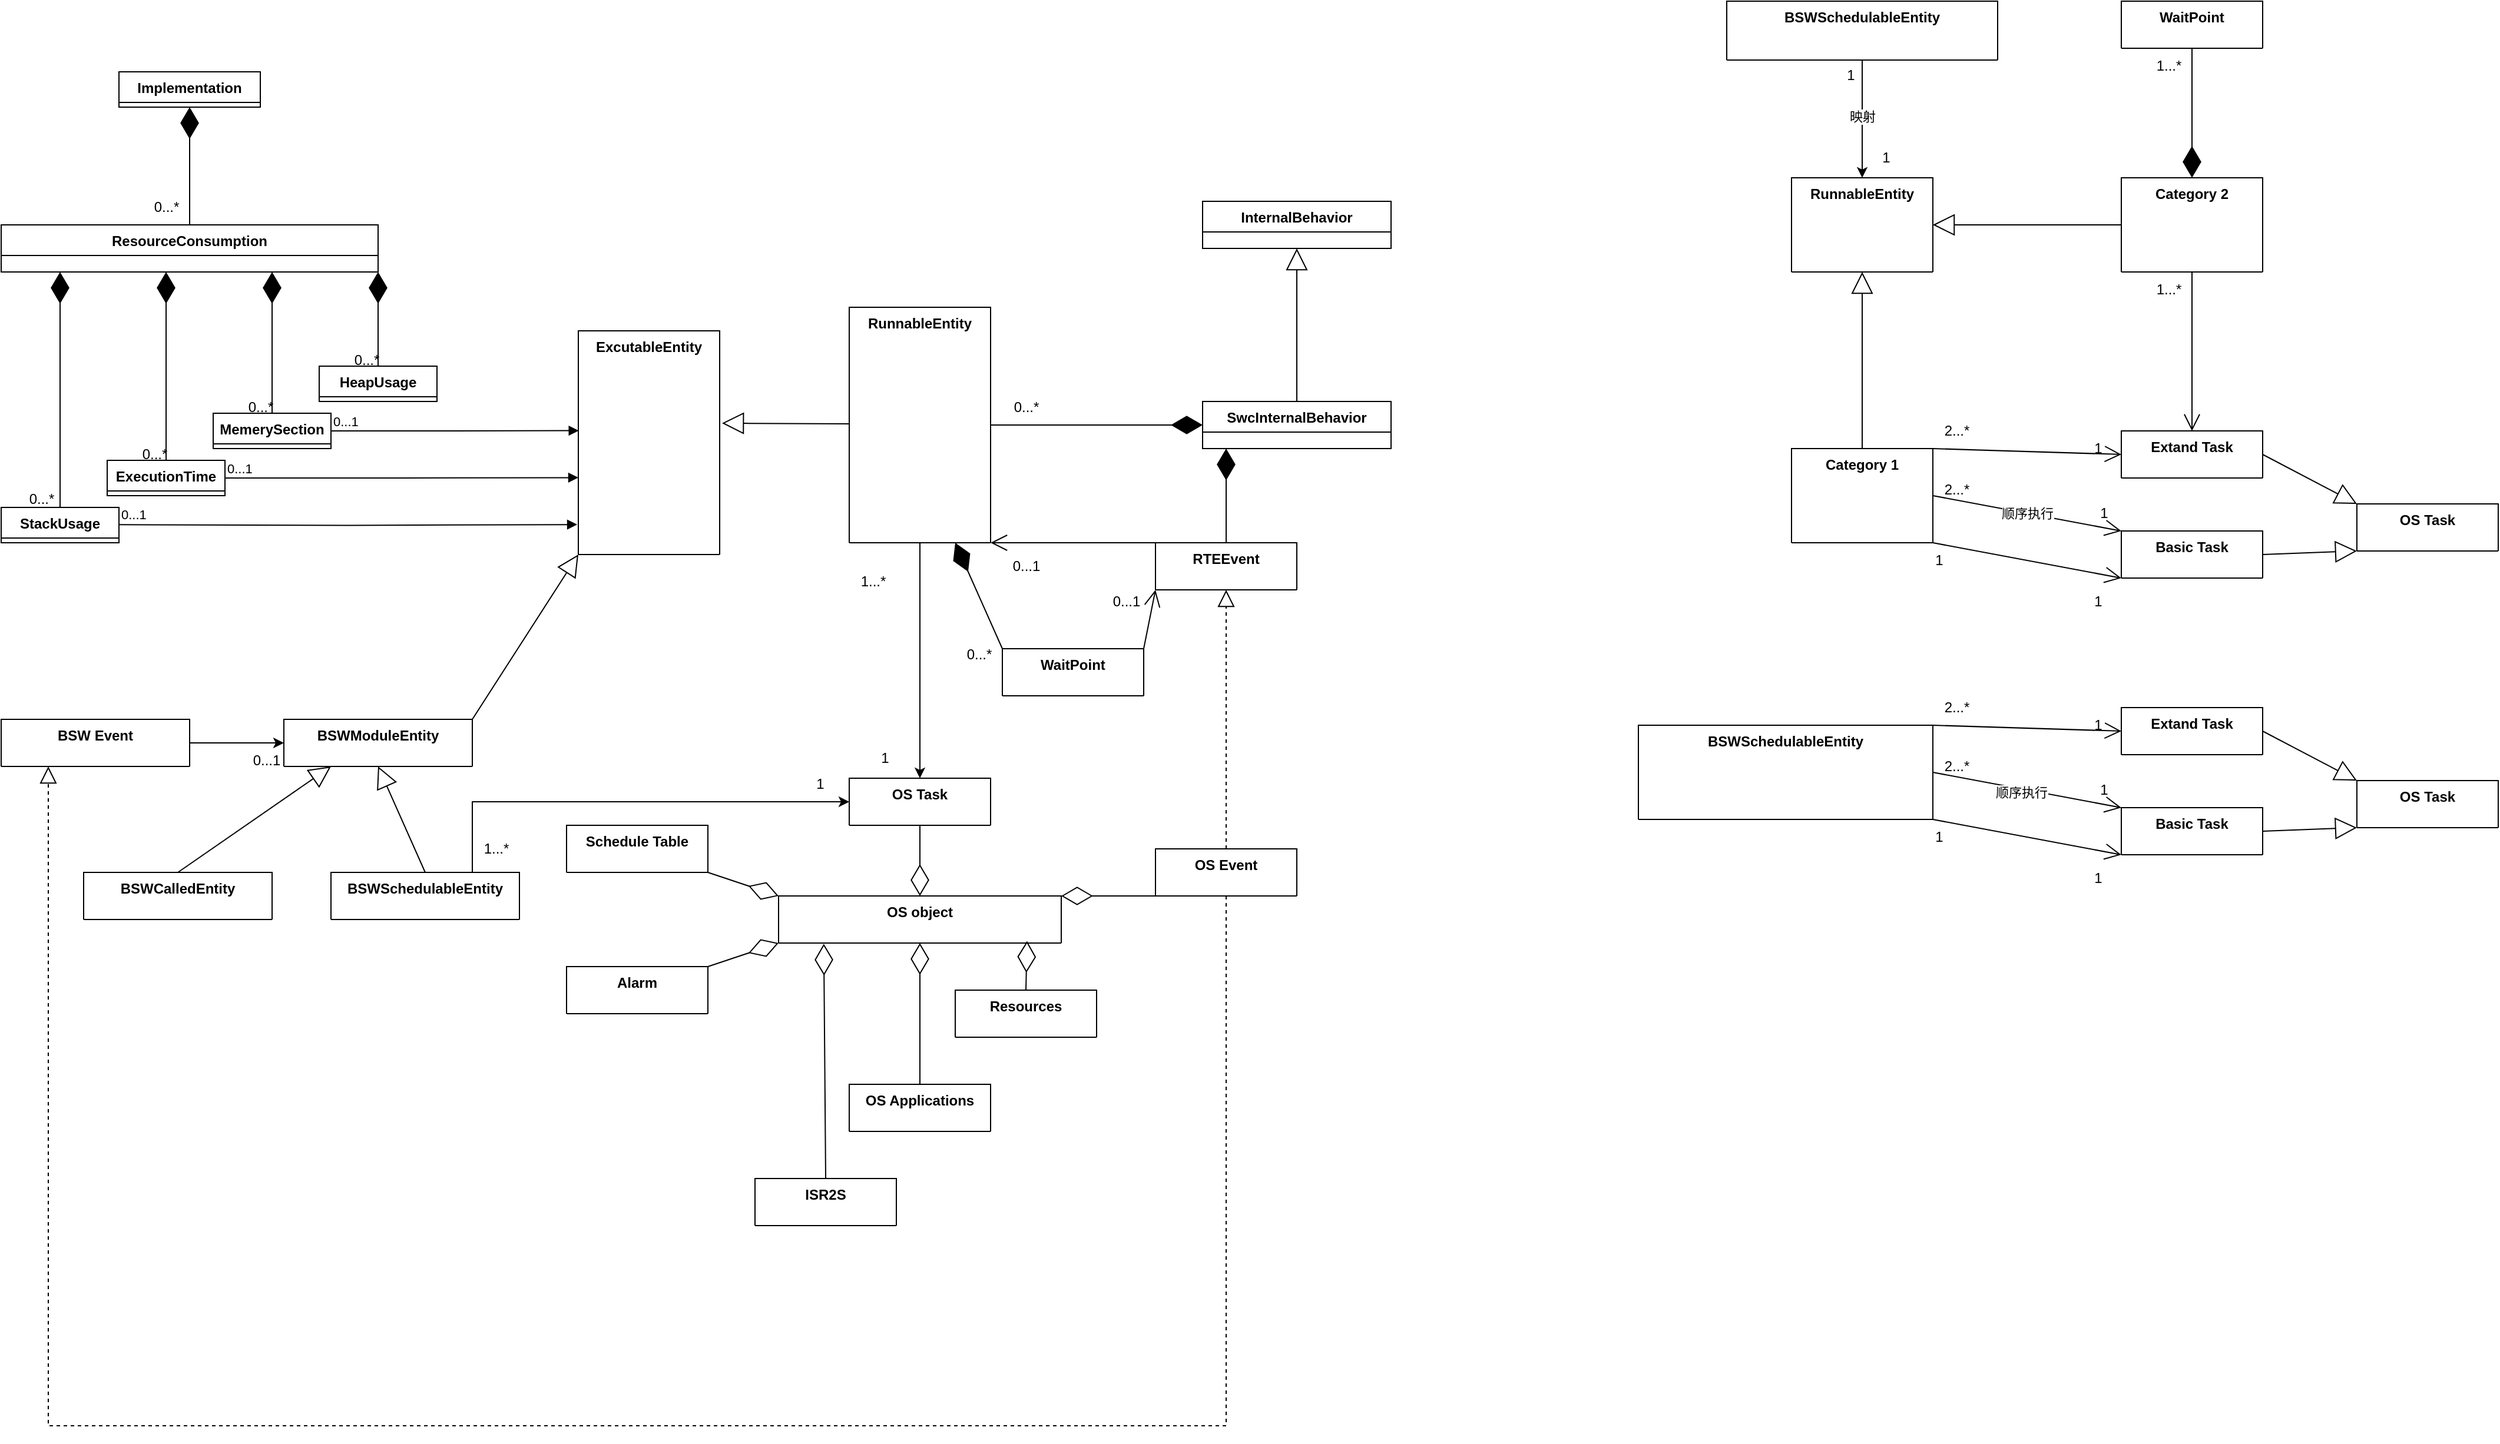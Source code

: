 <mxfile version="24.7.5">
  <diagram name="第 1 页" id="K8_rfg7GxMEKvnCRNBdk">
    <mxGraphModel dx="1587" dy="1220" grid="1" gridSize="10" guides="1" tooltips="1" connect="1" arrows="1" fold="1" page="1" pageScale="1" pageWidth="3300" pageHeight="4681" math="0" shadow="0">
      <root>
        <mxCell id="0" />
        <mxCell id="1" parent="0" />
        <mxCell id="lqs7LFrlHI62RTgfM7ZB-1" value="ResourceConsumption" style="swimlane;fontStyle=1;align=center;verticalAlign=top;childLayout=stackLayout;horizontal=1;startSize=26;horizontalStack=0;resizeParent=1;resizeParentMax=0;resizeLast=0;collapsible=1;marginBottom=0;whiteSpace=wrap;html=1;" parent="1" vertex="1" collapsed="1">
          <mxGeometry x="880" y="260" width="320" height="40" as="geometry">
            <mxRectangle x="320" y="90" width="400" height="86" as="alternateBounds" />
          </mxGeometry>
        </mxCell>
        <mxCell id="lqs7LFrlHI62RTgfM7ZB-2" value="+ field: type" style="text;strokeColor=none;fillColor=none;align=left;verticalAlign=top;spacingLeft=4;spacingRight=4;overflow=hidden;rotatable=0;points=[[0,0.5],[1,0.5]];portConstraint=eastwest;whiteSpace=wrap;html=1;" parent="lqs7LFrlHI62RTgfM7ZB-1" vertex="1">
          <mxGeometry y="26" width="400" height="26" as="geometry" />
        </mxCell>
        <mxCell id="lqs7LFrlHI62RTgfM7ZB-3" value="" style="line;strokeWidth=1;fillColor=none;align=left;verticalAlign=middle;spacingTop=-1;spacingLeft=3;spacingRight=3;rotatable=0;labelPosition=right;points=[];portConstraint=eastwest;strokeColor=inherit;" parent="lqs7LFrlHI62RTgfM7ZB-1" vertex="1">
          <mxGeometry y="52" width="400" height="8" as="geometry" />
        </mxCell>
        <mxCell id="lqs7LFrlHI62RTgfM7ZB-4" value="+ method(type): type" style="text;strokeColor=none;fillColor=none;align=left;verticalAlign=top;spacingLeft=4;spacingRight=4;overflow=hidden;rotatable=0;points=[[0,0.5],[1,0.5]];portConstraint=eastwest;whiteSpace=wrap;html=1;" parent="lqs7LFrlHI62RTgfM7ZB-1" vertex="1">
          <mxGeometry y="60" width="400" height="26" as="geometry" />
        </mxCell>
        <mxCell id="lqs7LFrlHI62RTgfM7ZB-6" value="" style="endArrow=diamondThin;endFill=1;endSize=24;html=1;rounded=0;exitX=0.5;exitY=0;exitDx=0;exitDy=0;" parent="1" source="lqs7LFrlHI62RTgfM7ZB-22" edge="1">
          <mxGeometry width="160" relative="1" as="geometry">
            <mxPoint x="930" y="430" as="sourcePoint" />
            <mxPoint x="930" y="300" as="targetPoint" />
          </mxGeometry>
        </mxCell>
        <mxCell id="lqs7LFrlHI62RTgfM7ZB-7" value="" style="endArrow=diamondThin;endFill=1;endSize=24;html=1;rounded=0;exitX=0.5;exitY=0;exitDx=0;exitDy=0;" parent="1" source="lqs7LFrlHI62RTgfM7ZB-18" edge="1">
          <mxGeometry width="160" relative="1" as="geometry">
            <mxPoint x="880" y="530" as="sourcePoint" />
            <mxPoint x="1020" y="300" as="targetPoint" />
          </mxGeometry>
        </mxCell>
        <mxCell id="lqs7LFrlHI62RTgfM7ZB-8" value="" style="endArrow=diamondThin;endFill=1;endSize=24;html=1;rounded=0;exitX=0.5;exitY=0;exitDx=0;exitDy=0;" parent="1" source="lqs7LFrlHI62RTgfM7ZB-14" edge="1">
          <mxGeometry width="160" relative="1" as="geometry">
            <mxPoint x="920" y="530" as="sourcePoint" />
            <mxPoint x="1110" y="300" as="targetPoint" />
          </mxGeometry>
        </mxCell>
        <mxCell id="lqs7LFrlHI62RTgfM7ZB-9" value="" style="endArrow=diamondThin;endFill=1;endSize=24;html=1;rounded=0;entryX=1;entryY=1;entryDx=0;entryDy=0;exitX=0.5;exitY=0;exitDx=0;exitDy=0;" parent="1" source="lqs7LFrlHI62RTgfM7ZB-10" target="lqs7LFrlHI62RTgfM7ZB-1" edge="1">
          <mxGeometry width="160" relative="1" as="geometry">
            <mxPoint x="945" y="550" as="sourcePoint" />
            <mxPoint x="950" y="460" as="targetPoint" />
          </mxGeometry>
        </mxCell>
        <mxCell id="lqs7LFrlHI62RTgfM7ZB-10" value="HeapUsage" style="swimlane;fontStyle=1;align=center;verticalAlign=top;childLayout=stackLayout;horizontal=1;startSize=26;horizontalStack=0;resizeParent=1;resizeParentMax=0;resizeLast=0;collapsible=1;marginBottom=0;whiteSpace=wrap;html=1;" parent="1" vertex="1" collapsed="1">
          <mxGeometry x="1150" y="380" width="100" height="30" as="geometry">
            <mxRectangle x="550" y="430" width="160" height="86" as="alternateBounds" />
          </mxGeometry>
        </mxCell>
        <mxCell id="lqs7LFrlHI62RTgfM7ZB-11" value="+ field: type" style="text;strokeColor=none;fillColor=none;align=left;verticalAlign=top;spacingLeft=4;spacingRight=4;overflow=hidden;rotatable=0;points=[[0,0.5],[1,0.5]];portConstraint=eastwest;whiteSpace=wrap;html=1;" parent="lqs7LFrlHI62RTgfM7ZB-10" vertex="1">
          <mxGeometry y="26" width="160" height="26" as="geometry" />
        </mxCell>
        <mxCell id="lqs7LFrlHI62RTgfM7ZB-12" value="" style="line;strokeWidth=1;fillColor=none;align=left;verticalAlign=middle;spacingTop=-1;spacingLeft=3;spacingRight=3;rotatable=0;labelPosition=right;points=[];portConstraint=eastwest;strokeColor=inherit;" parent="lqs7LFrlHI62RTgfM7ZB-10" vertex="1">
          <mxGeometry y="52" width="160" height="8" as="geometry" />
        </mxCell>
        <mxCell id="lqs7LFrlHI62RTgfM7ZB-13" value="+ method(type): type" style="text;strokeColor=none;fillColor=none;align=left;verticalAlign=top;spacingLeft=4;spacingRight=4;overflow=hidden;rotatable=0;points=[[0,0.5],[1,0.5]];portConstraint=eastwest;whiteSpace=wrap;html=1;" parent="lqs7LFrlHI62RTgfM7ZB-10" vertex="1">
          <mxGeometry y="60" width="160" height="26" as="geometry" />
        </mxCell>
        <mxCell id="lqs7LFrlHI62RTgfM7ZB-14" value="MemerySection" style="swimlane;fontStyle=1;align=center;verticalAlign=top;childLayout=stackLayout;horizontal=1;startSize=26;horizontalStack=0;resizeParent=1;resizeParentMax=0;resizeLast=0;collapsible=1;marginBottom=0;whiteSpace=wrap;html=1;" parent="1" vertex="1" collapsed="1">
          <mxGeometry x="1060" y="420" width="100" height="30" as="geometry">
            <mxRectangle x="550" y="430" width="160" height="86" as="alternateBounds" />
          </mxGeometry>
        </mxCell>
        <mxCell id="lqs7LFrlHI62RTgfM7ZB-15" value="+ field: type" style="text;strokeColor=none;fillColor=none;align=left;verticalAlign=top;spacingLeft=4;spacingRight=4;overflow=hidden;rotatable=0;points=[[0,0.5],[1,0.5]];portConstraint=eastwest;whiteSpace=wrap;html=1;" parent="lqs7LFrlHI62RTgfM7ZB-14" vertex="1">
          <mxGeometry y="26" width="160" height="26" as="geometry" />
        </mxCell>
        <mxCell id="lqs7LFrlHI62RTgfM7ZB-16" value="" style="line;strokeWidth=1;fillColor=none;align=left;verticalAlign=middle;spacingTop=-1;spacingLeft=3;spacingRight=3;rotatable=0;labelPosition=right;points=[];portConstraint=eastwest;strokeColor=inherit;" parent="lqs7LFrlHI62RTgfM7ZB-14" vertex="1">
          <mxGeometry y="52" width="160" height="8" as="geometry" />
        </mxCell>
        <mxCell id="lqs7LFrlHI62RTgfM7ZB-17" value="+ method(type): type" style="text;strokeColor=none;fillColor=none;align=left;verticalAlign=top;spacingLeft=4;spacingRight=4;overflow=hidden;rotatable=0;points=[[0,0.5],[1,0.5]];portConstraint=eastwest;whiteSpace=wrap;html=1;" parent="lqs7LFrlHI62RTgfM7ZB-14" vertex="1">
          <mxGeometry y="60" width="160" height="26" as="geometry" />
        </mxCell>
        <mxCell id="lqs7LFrlHI62RTgfM7ZB-18" value="ExecutionTime" style="swimlane;fontStyle=1;align=center;verticalAlign=top;childLayout=stackLayout;horizontal=1;startSize=26;horizontalStack=0;resizeParent=1;resizeParentMax=0;resizeLast=0;collapsible=1;marginBottom=0;whiteSpace=wrap;html=1;" parent="1" vertex="1" collapsed="1">
          <mxGeometry x="970" y="460" width="100" height="30" as="geometry">
            <mxRectangle x="550" y="430" width="160" height="86" as="alternateBounds" />
          </mxGeometry>
        </mxCell>
        <mxCell id="lqs7LFrlHI62RTgfM7ZB-19" value="+ field: type" style="text;strokeColor=none;fillColor=none;align=left;verticalAlign=top;spacingLeft=4;spacingRight=4;overflow=hidden;rotatable=0;points=[[0,0.5],[1,0.5]];portConstraint=eastwest;whiteSpace=wrap;html=1;" parent="lqs7LFrlHI62RTgfM7ZB-18" vertex="1">
          <mxGeometry y="26" width="160" height="26" as="geometry" />
        </mxCell>
        <mxCell id="lqs7LFrlHI62RTgfM7ZB-20" value="" style="line;strokeWidth=1;fillColor=none;align=left;verticalAlign=middle;spacingTop=-1;spacingLeft=3;spacingRight=3;rotatable=0;labelPosition=right;points=[];portConstraint=eastwest;strokeColor=inherit;" parent="lqs7LFrlHI62RTgfM7ZB-18" vertex="1">
          <mxGeometry y="52" width="160" height="8" as="geometry" />
        </mxCell>
        <mxCell id="lqs7LFrlHI62RTgfM7ZB-21" value="+ method(type): type" style="text;strokeColor=none;fillColor=none;align=left;verticalAlign=top;spacingLeft=4;spacingRight=4;overflow=hidden;rotatable=0;points=[[0,0.5],[1,0.5]];portConstraint=eastwest;whiteSpace=wrap;html=1;" parent="lqs7LFrlHI62RTgfM7ZB-18" vertex="1">
          <mxGeometry y="60" width="160" height="26" as="geometry" />
        </mxCell>
        <mxCell id="lqs7LFrlHI62RTgfM7ZB-22" value="StackUsage" style="swimlane;fontStyle=1;align=center;verticalAlign=top;childLayout=stackLayout;horizontal=1;startSize=26;horizontalStack=0;resizeParent=1;resizeParentMax=0;resizeLast=0;collapsible=1;marginBottom=0;whiteSpace=wrap;html=1;" parent="1" vertex="1" collapsed="1">
          <mxGeometry x="880" y="500" width="100" height="30" as="geometry">
            <mxRectangle x="550" y="430" width="160" height="86" as="alternateBounds" />
          </mxGeometry>
        </mxCell>
        <mxCell id="lqs7LFrlHI62RTgfM7ZB-23" value="+ field: type" style="text;strokeColor=none;fillColor=none;align=left;verticalAlign=top;spacingLeft=4;spacingRight=4;overflow=hidden;rotatable=0;points=[[0,0.5],[1,0.5]];portConstraint=eastwest;whiteSpace=wrap;html=1;" parent="lqs7LFrlHI62RTgfM7ZB-22" vertex="1">
          <mxGeometry y="26" width="160" height="26" as="geometry" />
        </mxCell>
        <mxCell id="lqs7LFrlHI62RTgfM7ZB-24" value="" style="line;strokeWidth=1;fillColor=none;align=left;verticalAlign=middle;spacingTop=-1;spacingLeft=3;spacingRight=3;rotatable=0;labelPosition=right;points=[];portConstraint=eastwest;strokeColor=inherit;" parent="lqs7LFrlHI62RTgfM7ZB-22" vertex="1">
          <mxGeometry y="52" width="160" height="8" as="geometry" />
        </mxCell>
        <mxCell id="lqs7LFrlHI62RTgfM7ZB-25" value="+ method(type): type" style="text;strokeColor=none;fillColor=none;align=left;verticalAlign=top;spacingLeft=4;spacingRight=4;overflow=hidden;rotatable=0;points=[[0,0.5],[1,0.5]];portConstraint=eastwest;whiteSpace=wrap;html=1;" parent="lqs7LFrlHI62RTgfM7ZB-22" vertex="1">
          <mxGeometry y="60" width="160" height="26" as="geometry" />
        </mxCell>
        <mxCell id="lqs7LFrlHI62RTgfM7ZB-26" value="0...*" style="text;html=1;align=center;verticalAlign=middle;resizable=0;points=[];autosize=1;strokeColor=none;fillColor=none;" parent="1" vertex="1">
          <mxGeometry x="894" y="478" width="40" height="30" as="geometry" />
        </mxCell>
        <mxCell id="lqs7LFrlHI62RTgfM7ZB-27" value="0...*" style="text;html=1;align=center;verticalAlign=middle;resizable=0;points=[];autosize=1;strokeColor=none;fillColor=none;" parent="1" vertex="1">
          <mxGeometry x="990" y="440" width="40" height="30" as="geometry" />
        </mxCell>
        <mxCell id="lqs7LFrlHI62RTgfM7ZB-28" value="0...*" style="text;html=1;align=center;verticalAlign=middle;resizable=0;points=[];autosize=1;strokeColor=none;fillColor=none;" parent="1" vertex="1">
          <mxGeometry x="1080" y="400" width="40" height="30" as="geometry" />
        </mxCell>
        <mxCell id="lqs7LFrlHI62RTgfM7ZB-29" value="0...*" style="text;html=1;align=center;verticalAlign=middle;resizable=0;points=[];autosize=1;strokeColor=none;fillColor=none;" parent="1" vertex="1">
          <mxGeometry x="1170" y="360" width="40" height="30" as="geometry" />
        </mxCell>
        <mxCell id="lqs7LFrlHI62RTgfM7ZB-31" value="Implementation" style="swimlane;fontStyle=1;align=center;verticalAlign=top;childLayout=stackLayout;horizontal=1;startSize=26;horizontalStack=0;resizeParent=1;resizeParentMax=0;resizeLast=0;collapsible=1;marginBottom=0;whiteSpace=wrap;html=1;" parent="1" vertex="1" collapsed="1">
          <mxGeometry x="980" y="130" width="120" height="30" as="geometry">
            <mxRectangle x="480" y="60" width="160" height="86" as="alternateBounds" />
          </mxGeometry>
        </mxCell>
        <mxCell id="lqs7LFrlHI62RTgfM7ZB-32" value="+ field: type" style="text;strokeColor=none;fillColor=none;align=left;verticalAlign=top;spacingLeft=4;spacingRight=4;overflow=hidden;rotatable=0;points=[[0,0.5],[1,0.5]];portConstraint=eastwest;whiteSpace=wrap;html=1;" parent="lqs7LFrlHI62RTgfM7ZB-31" vertex="1">
          <mxGeometry y="26" width="160" height="26" as="geometry" />
        </mxCell>
        <mxCell id="lqs7LFrlHI62RTgfM7ZB-33" value="" style="line;strokeWidth=1;fillColor=none;align=left;verticalAlign=middle;spacingTop=-1;spacingLeft=3;spacingRight=3;rotatable=0;labelPosition=right;points=[];portConstraint=eastwest;strokeColor=inherit;" parent="lqs7LFrlHI62RTgfM7ZB-31" vertex="1">
          <mxGeometry y="52" width="160" height="8" as="geometry" />
        </mxCell>
        <mxCell id="lqs7LFrlHI62RTgfM7ZB-34" value="+ method(type): type" style="text;strokeColor=none;fillColor=none;align=left;verticalAlign=top;spacingLeft=4;spacingRight=4;overflow=hidden;rotatable=0;points=[[0,0.5],[1,0.5]];portConstraint=eastwest;whiteSpace=wrap;html=1;" parent="lqs7LFrlHI62RTgfM7ZB-31" vertex="1">
          <mxGeometry y="60" width="160" height="26" as="geometry" />
        </mxCell>
        <mxCell id="lqs7LFrlHI62RTgfM7ZB-35" value="" style="endArrow=diamondThin;endFill=1;endSize=24;html=1;rounded=0;entryX=0.5;entryY=1;entryDx=0;entryDy=0;exitX=0.5;exitY=0;exitDx=0;exitDy=0;" parent="1" source="lqs7LFrlHI62RTgfM7ZB-1" target="lqs7LFrlHI62RTgfM7ZB-31" edge="1">
          <mxGeometry width="160" relative="1" as="geometry">
            <mxPoint x="1040" y="260" as="sourcePoint" />
            <mxPoint x="1039.5" y="200" as="targetPoint" />
          </mxGeometry>
        </mxCell>
        <mxCell id="lqs7LFrlHI62RTgfM7ZB-36" value="0...*" style="text;html=1;align=center;verticalAlign=middle;resizable=0;points=[];autosize=1;strokeColor=none;fillColor=none;" parent="1" vertex="1">
          <mxGeometry x="1000" y="230" width="40" height="30" as="geometry" />
        </mxCell>
        <mxCell id="lqs7LFrlHI62RTgfM7ZB-37" value="ExcutableEntity" style="swimlane;fontStyle=1;align=center;verticalAlign=top;childLayout=stackLayout;horizontal=1;startSize=190;horizontalStack=0;resizeParent=1;resizeParentMax=0;resizeLast=0;collapsible=1;marginBottom=0;whiteSpace=wrap;html=1;" parent="1" vertex="1" collapsed="1">
          <mxGeometry x="1370" y="350" width="120" height="190" as="geometry">
            <mxRectangle x="650" y="260" width="160" height="110" as="alternateBounds" />
          </mxGeometry>
        </mxCell>
        <mxCell id="lqs7LFrlHI62RTgfM7ZB-38" value="+ field: type" style="text;strokeColor=none;fillColor=none;align=left;verticalAlign=top;spacingLeft=4;spacingRight=4;overflow=hidden;rotatable=0;points=[[0,0.5],[1,0.5]];portConstraint=eastwest;whiteSpace=wrap;html=1;" parent="lqs7LFrlHI62RTgfM7ZB-37" vertex="1">
          <mxGeometry y="50" width="160" height="26" as="geometry" />
        </mxCell>
        <mxCell id="lqs7LFrlHI62RTgfM7ZB-39" value="" style="line;strokeWidth=1;fillColor=none;align=left;verticalAlign=middle;spacingTop=-1;spacingLeft=3;spacingRight=3;rotatable=0;labelPosition=right;points=[];portConstraint=eastwest;strokeColor=inherit;" parent="lqs7LFrlHI62RTgfM7ZB-37" vertex="1">
          <mxGeometry y="76" width="160" height="8" as="geometry" />
        </mxCell>
        <mxCell id="lqs7LFrlHI62RTgfM7ZB-40" value="+ method(type): type" style="text;strokeColor=none;fillColor=none;align=left;verticalAlign=top;spacingLeft=4;spacingRight=4;overflow=hidden;rotatable=0;points=[[0,0.5],[1,0.5]];portConstraint=eastwest;whiteSpace=wrap;html=1;" parent="lqs7LFrlHI62RTgfM7ZB-37" vertex="1">
          <mxGeometry y="84" width="160" height="26" as="geometry" />
        </mxCell>
        <mxCell id="lqs7LFrlHI62RTgfM7ZB-52" value="" style="endArrow=block;endFill=1;html=1;edgeStyle=orthogonalEdgeStyle;align=left;verticalAlign=top;rounded=0;exitX=1;exitY=0.5;exitDx=0;exitDy=0;entryX=0.003;entryY=0.446;entryDx=0;entryDy=0;entryPerimeter=0;" parent="1" source="lqs7LFrlHI62RTgfM7ZB-14" target="lqs7LFrlHI62RTgfM7ZB-37" edge="1">
          <mxGeometry x="-1" relative="1" as="geometry">
            <mxPoint x="1170" y="434.41" as="sourcePoint" />
            <mxPoint x="1330" y="434.41" as="targetPoint" />
          </mxGeometry>
        </mxCell>
        <mxCell id="lqs7LFrlHI62RTgfM7ZB-53" value="0...1" style="edgeLabel;resizable=0;html=1;align=left;verticalAlign=bottom;" parent="lqs7LFrlHI62RTgfM7ZB-52" connectable="0" vertex="1">
          <mxGeometry x="-1" relative="1" as="geometry" />
        </mxCell>
        <mxCell id="lqs7LFrlHI62RTgfM7ZB-54" value="" style="endArrow=block;endFill=1;html=1;edgeStyle=orthogonalEdgeStyle;align=left;verticalAlign=top;rounded=0;exitX=1;exitY=0.5;exitDx=0;exitDy=0;entryX=0.003;entryY=0.446;entryDx=0;entryDy=0;entryPerimeter=0;" parent="1" source="lqs7LFrlHI62RTgfM7ZB-18" edge="1">
          <mxGeometry x="-1" relative="1" as="geometry">
            <mxPoint x="1160" y="474.68" as="sourcePoint" />
            <mxPoint x="1370" y="474.68" as="targetPoint" />
          </mxGeometry>
        </mxCell>
        <mxCell id="lqs7LFrlHI62RTgfM7ZB-55" value="0...1" style="edgeLabel;resizable=0;html=1;align=left;verticalAlign=bottom;" parent="lqs7LFrlHI62RTgfM7ZB-54" connectable="0" vertex="1">
          <mxGeometry x="-1" relative="1" as="geometry" />
        </mxCell>
        <mxCell id="lqs7LFrlHI62RTgfM7ZB-56" value="" style="endArrow=block;endFill=1;html=1;edgeStyle=orthogonalEdgeStyle;align=left;verticalAlign=top;rounded=0;exitX=1;exitY=0.5;exitDx=0;exitDy=0;entryX=-0.008;entryY=0.866;entryDx=0;entryDy=0;entryPerimeter=0;" parent="1" target="lqs7LFrlHI62RTgfM7ZB-37" edge="1">
          <mxGeometry x="-1" relative="1" as="geometry">
            <mxPoint x="980" y="514.68" as="sourcePoint" />
            <mxPoint x="1190" y="514.68" as="targetPoint" />
          </mxGeometry>
        </mxCell>
        <mxCell id="lqs7LFrlHI62RTgfM7ZB-57" value="0...1" style="edgeLabel;resizable=0;html=1;align=left;verticalAlign=bottom;" parent="lqs7LFrlHI62RTgfM7ZB-56" connectable="0" vertex="1">
          <mxGeometry x="-1" relative="1" as="geometry" />
        </mxCell>
        <mxCell id="lqs7LFrlHI62RTgfM7ZB-61" value="" style="endArrow=block;endSize=16;endFill=0;html=1;rounded=0;entryX=1.017;entryY=0.413;entryDx=0;entryDy=0;entryPerimeter=0;" parent="1" target="lqs7LFrlHI62RTgfM7ZB-37" edge="1">
          <mxGeometry width="160" relative="1" as="geometry">
            <mxPoint x="1600" y="429" as="sourcePoint" />
            <mxPoint x="1493" y="429" as="targetPoint" />
          </mxGeometry>
        </mxCell>
        <mxCell id="6Bv4Sw_ppuiA2wdPo238-32" style="edgeStyle=orthogonalEdgeStyle;rounded=0;orthogonalLoop=1;jettySize=auto;html=1;exitX=0.5;exitY=1;exitDx=0;exitDy=0;entryX=0.5;entryY=0;entryDx=0;entryDy=0;" parent="1" source="lqs7LFrlHI62RTgfM7ZB-62" target="6Bv4Sw_ppuiA2wdPo238-9" edge="1">
          <mxGeometry relative="1" as="geometry" />
        </mxCell>
        <mxCell id="lqs7LFrlHI62RTgfM7ZB-62" value="RunnableEntity" style="swimlane;fontStyle=1;align=center;verticalAlign=top;childLayout=stackLayout;horizontal=1;startSize=200;horizontalStack=0;resizeParent=1;resizeParentMax=0;resizeLast=0;collapsible=1;marginBottom=0;whiteSpace=wrap;html=1;" parent="1" vertex="1" collapsed="1">
          <mxGeometry x="1600" y="330" width="120" height="200" as="geometry">
            <mxRectangle x="880" y="294" width="160" height="86" as="alternateBounds" />
          </mxGeometry>
        </mxCell>
        <mxCell id="lqs7LFrlHI62RTgfM7ZB-63" value="+ field: type" style="text;strokeColor=none;fillColor=none;align=left;verticalAlign=top;spacingLeft=4;spacingRight=4;overflow=hidden;rotatable=0;points=[[0,0.5],[1,0.5]];portConstraint=eastwest;whiteSpace=wrap;html=1;" parent="lqs7LFrlHI62RTgfM7ZB-62" vertex="1">
          <mxGeometry y="26" width="160" height="26" as="geometry" />
        </mxCell>
        <mxCell id="lqs7LFrlHI62RTgfM7ZB-64" value="" style="line;strokeWidth=1;fillColor=none;align=left;verticalAlign=middle;spacingTop=-1;spacingLeft=3;spacingRight=3;rotatable=0;labelPosition=right;points=[];portConstraint=eastwest;strokeColor=inherit;" parent="lqs7LFrlHI62RTgfM7ZB-62" vertex="1">
          <mxGeometry y="52" width="160" height="8" as="geometry" />
        </mxCell>
        <mxCell id="lqs7LFrlHI62RTgfM7ZB-65" value="+ method(type): type" style="text;strokeColor=none;fillColor=none;align=left;verticalAlign=top;spacingLeft=4;spacingRight=4;overflow=hidden;rotatable=0;points=[[0,0.5],[1,0.5]];portConstraint=eastwest;whiteSpace=wrap;html=1;" parent="lqs7LFrlHI62RTgfM7ZB-62" vertex="1">
          <mxGeometry y="60" width="160" height="26" as="geometry" />
        </mxCell>
        <mxCell id="lqs7LFrlHI62RTgfM7ZB-66" value="SwcInternalBehavior" style="swimlane;fontStyle=1;align=center;verticalAlign=top;childLayout=stackLayout;horizontal=1;startSize=26;horizontalStack=0;resizeParent=1;resizeParentMax=0;resizeLast=0;collapsible=1;marginBottom=0;whiteSpace=wrap;html=1;" parent="1" vertex="1" collapsed="1">
          <mxGeometry x="1900" y="410" width="160" height="40" as="geometry">
            <mxRectangle x="1310" y="324" width="160" height="86" as="alternateBounds" />
          </mxGeometry>
        </mxCell>
        <mxCell id="lqs7LFrlHI62RTgfM7ZB-67" value="+ field: type" style="text;strokeColor=none;fillColor=none;align=left;verticalAlign=top;spacingLeft=4;spacingRight=4;overflow=hidden;rotatable=0;points=[[0,0.5],[1,0.5]];portConstraint=eastwest;whiteSpace=wrap;html=1;" parent="lqs7LFrlHI62RTgfM7ZB-66" vertex="1">
          <mxGeometry y="26" width="160" height="26" as="geometry" />
        </mxCell>
        <mxCell id="lqs7LFrlHI62RTgfM7ZB-68" value="" style="line;strokeWidth=1;fillColor=none;align=left;verticalAlign=middle;spacingTop=-1;spacingLeft=3;spacingRight=3;rotatable=0;labelPosition=right;points=[];portConstraint=eastwest;strokeColor=inherit;" parent="lqs7LFrlHI62RTgfM7ZB-66" vertex="1">
          <mxGeometry y="52" width="160" height="8" as="geometry" />
        </mxCell>
        <mxCell id="lqs7LFrlHI62RTgfM7ZB-69" value="+ method(type): type" style="text;strokeColor=none;fillColor=none;align=left;verticalAlign=top;spacingLeft=4;spacingRight=4;overflow=hidden;rotatable=0;points=[[0,0.5],[1,0.5]];portConstraint=eastwest;whiteSpace=wrap;html=1;" parent="lqs7LFrlHI62RTgfM7ZB-66" vertex="1">
          <mxGeometry y="60" width="160" height="26" as="geometry" />
        </mxCell>
        <mxCell id="lqs7LFrlHI62RTgfM7ZB-70" value="InternalBehavior" style="swimlane;fontStyle=1;align=center;verticalAlign=top;childLayout=stackLayout;horizontal=1;startSize=26;horizontalStack=0;resizeParent=1;resizeParentMax=0;resizeLast=0;collapsible=1;marginBottom=0;whiteSpace=wrap;html=1;" parent="1" vertex="1" collapsed="1">
          <mxGeometry x="1900" y="240" width="160" height="40" as="geometry">
            <mxRectangle x="1310" y="324" width="160" height="86" as="alternateBounds" />
          </mxGeometry>
        </mxCell>
        <mxCell id="lqs7LFrlHI62RTgfM7ZB-71" value="+ field: type" style="text;strokeColor=none;fillColor=none;align=left;verticalAlign=top;spacingLeft=4;spacingRight=4;overflow=hidden;rotatable=0;points=[[0,0.5],[1,0.5]];portConstraint=eastwest;whiteSpace=wrap;html=1;" parent="lqs7LFrlHI62RTgfM7ZB-70" vertex="1">
          <mxGeometry y="26" width="160" height="26" as="geometry" />
        </mxCell>
        <mxCell id="lqs7LFrlHI62RTgfM7ZB-72" value="" style="line;strokeWidth=1;fillColor=none;align=left;verticalAlign=middle;spacingTop=-1;spacingLeft=3;spacingRight=3;rotatable=0;labelPosition=right;points=[];portConstraint=eastwest;strokeColor=inherit;" parent="lqs7LFrlHI62RTgfM7ZB-70" vertex="1">
          <mxGeometry y="52" width="160" height="8" as="geometry" />
        </mxCell>
        <mxCell id="lqs7LFrlHI62RTgfM7ZB-73" value="+ method(type): type" style="text;strokeColor=none;fillColor=none;align=left;verticalAlign=top;spacingLeft=4;spacingRight=4;overflow=hidden;rotatable=0;points=[[0,0.5],[1,0.5]];portConstraint=eastwest;whiteSpace=wrap;html=1;" parent="lqs7LFrlHI62RTgfM7ZB-70" vertex="1">
          <mxGeometry y="60" width="160" height="26" as="geometry" />
        </mxCell>
        <mxCell id="lqs7LFrlHI62RTgfM7ZB-74" value="" style="endArrow=block;endSize=16;endFill=0;html=1;rounded=0;entryX=0.5;entryY=1;entryDx=0;entryDy=0;exitX=0.5;exitY=0;exitDx=0;exitDy=0;" parent="1" source="lqs7LFrlHI62RTgfM7ZB-66" target="lqs7LFrlHI62RTgfM7ZB-70" edge="1">
          <mxGeometry width="160" relative="1" as="geometry">
            <mxPoint x="1978" y="375.41" as="sourcePoint" />
            <mxPoint x="1870" y="374.41" as="targetPoint" />
          </mxGeometry>
        </mxCell>
        <mxCell id="lqs7LFrlHI62RTgfM7ZB-77" value="RTEEvent" style="swimlane;fontStyle=1;align=center;verticalAlign=top;childLayout=stackLayout;horizontal=1;startSize=40;horizontalStack=0;resizeParent=1;resizeParentMax=0;resizeLast=0;collapsible=1;marginBottom=0;whiteSpace=wrap;html=1;" parent="1" vertex="1" collapsed="1">
          <mxGeometry x="1860" y="530" width="120" height="40" as="geometry">
            <mxRectangle x="1120" y="460" width="160" height="86" as="alternateBounds" />
          </mxGeometry>
        </mxCell>
        <mxCell id="lqs7LFrlHI62RTgfM7ZB-78" value="+ field: type" style="text;strokeColor=none;fillColor=none;align=left;verticalAlign=top;spacingLeft=4;spacingRight=4;overflow=hidden;rotatable=0;points=[[0,0.5],[1,0.5]];portConstraint=eastwest;whiteSpace=wrap;html=1;" parent="lqs7LFrlHI62RTgfM7ZB-77" vertex="1">
          <mxGeometry y="26" width="160" height="26" as="geometry" />
        </mxCell>
        <mxCell id="lqs7LFrlHI62RTgfM7ZB-79" value="" style="line;strokeWidth=1;fillColor=none;align=left;verticalAlign=middle;spacingTop=-1;spacingLeft=3;spacingRight=3;rotatable=0;labelPosition=right;points=[];portConstraint=eastwest;strokeColor=inherit;" parent="lqs7LFrlHI62RTgfM7ZB-77" vertex="1">
          <mxGeometry y="52" width="160" height="8" as="geometry" />
        </mxCell>
        <mxCell id="lqs7LFrlHI62RTgfM7ZB-80" value="+ method(type): type" style="text;strokeColor=none;fillColor=none;align=left;verticalAlign=top;spacingLeft=4;spacingRight=4;overflow=hidden;rotatable=0;points=[[0,0.5],[1,0.5]];portConstraint=eastwest;whiteSpace=wrap;html=1;" parent="lqs7LFrlHI62RTgfM7ZB-77" vertex="1">
          <mxGeometry y="60" width="160" height="26" as="geometry" />
        </mxCell>
        <mxCell id="lqs7LFrlHI62RTgfM7ZB-81" value="" style="group" parent="1" vertex="1" connectable="0">
          <mxGeometry x="1730" y="400" width="40" height="30" as="geometry" />
        </mxCell>
        <mxCell id="lqs7LFrlHI62RTgfM7ZB-75" value="" style="endArrow=diamondThin;endFill=1;endSize=24;html=1;rounded=0;entryX=0;entryY=0.5;entryDx=0;entryDy=0;exitX=1;exitY=0.5;exitDx=0;exitDy=0;" parent="lqs7LFrlHI62RTgfM7ZB-81" source="lqs7LFrlHI62RTgfM7ZB-62" target="lqs7LFrlHI62RTgfM7ZB-66" edge="1">
          <mxGeometry width="160" relative="1" as="geometry">
            <mxPoint x="130" y="158" as="sourcePoint" />
            <mxPoint x="130" y="78" as="targetPoint" />
          </mxGeometry>
        </mxCell>
        <mxCell id="lqs7LFrlHI62RTgfM7ZB-76" value="0...*" style="text;html=1;align=center;verticalAlign=middle;resizable=0;points=[];autosize=1;strokeColor=none;fillColor=none;" parent="lqs7LFrlHI62RTgfM7ZB-81" vertex="1">
          <mxGeometry width="40" height="30" as="geometry" />
        </mxCell>
        <mxCell id="lqs7LFrlHI62RTgfM7ZB-82" value="" style="endArrow=diamondThin;endFill=1;endSize=24;html=1;rounded=0;exitX=0.5;exitY=0;exitDx=0;exitDy=0;" parent="1" source="lqs7LFrlHI62RTgfM7ZB-77" edge="1">
          <mxGeometry width="160" relative="1" as="geometry">
            <mxPoint x="1800" y="507" as="sourcePoint" />
            <mxPoint x="1920" y="450" as="targetPoint" />
          </mxGeometry>
        </mxCell>
        <mxCell id="lqs7LFrlHI62RTgfM7ZB-83" value="" style="endArrow=open;endFill=1;endSize=12;html=1;rounded=0;entryX=1;entryY=1;entryDx=0;entryDy=0;exitX=0;exitY=0;exitDx=0;exitDy=0;" parent="1" source="lqs7LFrlHI62RTgfM7ZB-77" target="lqs7LFrlHI62RTgfM7ZB-62" edge="1">
          <mxGeometry width="160" relative="1" as="geometry">
            <mxPoint x="1660" y="540" as="sourcePoint" />
            <mxPoint x="1820" y="540" as="targetPoint" />
          </mxGeometry>
        </mxCell>
        <mxCell id="lqs7LFrlHI62RTgfM7ZB-84" value="" style="group" parent="1" vertex="1" connectable="0">
          <mxGeometry x="1730" y="535" width="45" height="30" as="geometry" />
        </mxCell>
        <mxCell id="lqs7LFrlHI62RTgfM7ZB-86" value="0...1" style="text;html=1;align=center;verticalAlign=middle;resizable=0;points=[];autosize=1;strokeColor=none;fillColor=none;" parent="lqs7LFrlHI62RTgfM7ZB-84" vertex="1">
          <mxGeometry x="-5" width="50" height="30" as="geometry" />
        </mxCell>
        <mxCell id="6Bv4Sw_ppuiA2wdPo238-1" value="OS object" style="swimlane;fontStyle=1;align=center;verticalAlign=top;childLayout=stackLayout;horizontal=1;startSize=70;horizontalStack=0;resizeParent=1;resizeParentMax=0;resizeLast=0;collapsible=1;marginBottom=0;whiteSpace=wrap;html=1;" parent="1" vertex="1" collapsed="1">
          <mxGeometry x="1540" y="830" width="240" height="40" as="geometry">
            <mxRectangle x="980" y="490" width="160" height="86" as="alternateBounds" />
          </mxGeometry>
        </mxCell>
        <mxCell id="6Bv4Sw_ppuiA2wdPo238-2" value="+ field: type" style="text;strokeColor=none;fillColor=none;align=left;verticalAlign=top;spacingLeft=4;spacingRight=4;overflow=hidden;rotatable=0;points=[[0,0.5],[1,0.5]];portConstraint=eastwest;whiteSpace=wrap;html=1;" parent="6Bv4Sw_ppuiA2wdPo238-1" vertex="1">
          <mxGeometry y="26" width="160" height="26" as="geometry" />
        </mxCell>
        <mxCell id="6Bv4Sw_ppuiA2wdPo238-3" value="" style="line;strokeWidth=1;fillColor=none;align=left;verticalAlign=middle;spacingTop=-1;spacingLeft=3;spacingRight=3;rotatable=0;labelPosition=right;points=[];portConstraint=eastwest;strokeColor=inherit;" parent="6Bv4Sw_ppuiA2wdPo238-1" vertex="1">
          <mxGeometry y="52" width="160" height="8" as="geometry" />
        </mxCell>
        <mxCell id="6Bv4Sw_ppuiA2wdPo238-4" value="+ method(type): type" style="text;strokeColor=none;fillColor=none;align=left;verticalAlign=top;spacingLeft=4;spacingRight=4;overflow=hidden;rotatable=0;points=[[0,0.5],[1,0.5]];portConstraint=eastwest;whiteSpace=wrap;html=1;" parent="6Bv4Sw_ppuiA2wdPo238-1" vertex="1">
          <mxGeometry y="60" width="160" height="26" as="geometry" />
        </mxCell>
        <mxCell id="6Bv4Sw_ppuiA2wdPo238-5" value="OS Event" style="swimlane;fontStyle=1;align=center;verticalAlign=top;childLayout=stackLayout;horizontal=1;startSize=70;horizontalStack=0;resizeParent=1;resizeParentMax=0;resizeLast=0;collapsible=1;marginBottom=0;whiteSpace=wrap;html=1;" parent="1" vertex="1" collapsed="1">
          <mxGeometry x="1860" y="790" width="120" height="40" as="geometry">
            <mxRectangle x="980" y="490" width="160" height="86" as="alternateBounds" />
          </mxGeometry>
        </mxCell>
        <mxCell id="6Bv4Sw_ppuiA2wdPo238-6" value="+ field: type" style="text;strokeColor=none;fillColor=none;align=left;verticalAlign=top;spacingLeft=4;spacingRight=4;overflow=hidden;rotatable=0;points=[[0,0.5],[1,0.5]];portConstraint=eastwest;whiteSpace=wrap;html=1;" parent="6Bv4Sw_ppuiA2wdPo238-5" vertex="1">
          <mxGeometry y="26" width="160" height="26" as="geometry" />
        </mxCell>
        <mxCell id="6Bv4Sw_ppuiA2wdPo238-7" value="" style="line;strokeWidth=1;fillColor=none;align=left;verticalAlign=middle;spacingTop=-1;spacingLeft=3;spacingRight=3;rotatable=0;labelPosition=right;points=[];portConstraint=eastwest;strokeColor=inherit;" parent="6Bv4Sw_ppuiA2wdPo238-5" vertex="1">
          <mxGeometry y="52" width="160" height="8" as="geometry" />
        </mxCell>
        <mxCell id="6Bv4Sw_ppuiA2wdPo238-8" value="+ method(type): type" style="text;strokeColor=none;fillColor=none;align=left;verticalAlign=top;spacingLeft=4;spacingRight=4;overflow=hidden;rotatable=0;points=[[0,0.5],[1,0.5]];portConstraint=eastwest;whiteSpace=wrap;html=1;" parent="6Bv4Sw_ppuiA2wdPo238-5" vertex="1">
          <mxGeometry y="60" width="160" height="26" as="geometry" />
        </mxCell>
        <mxCell id="6Bv4Sw_ppuiA2wdPo238-9" value="OS Task" style="swimlane;fontStyle=1;align=center;verticalAlign=top;childLayout=stackLayout;horizontal=1;startSize=70;horizontalStack=0;resizeParent=1;resizeParentMax=0;resizeLast=0;collapsible=1;marginBottom=0;whiteSpace=wrap;html=1;" parent="1" vertex="1" collapsed="1">
          <mxGeometry x="1600" y="730" width="120" height="40" as="geometry">
            <mxRectangle x="980" y="490" width="160" height="86" as="alternateBounds" />
          </mxGeometry>
        </mxCell>
        <mxCell id="6Bv4Sw_ppuiA2wdPo238-10" value="+ field: type" style="text;strokeColor=none;fillColor=none;align=left;verticalAlign=top;spacingLeft=4;spacingRight=4;overflow=hidden;rotatable=0;points=[[0,0.5],[1,0.5]];portConstraint=eastwest;whiteSpace=wrap;html=1;" parent="6Bv4Sw_ppuiA2wdPo238-9" vertex="1">
          <mxGeometry y="26" width="160" height="26" as="geometry" />
        </mxCell>
        <mxCell id="6Bv4Sw_ppuiA2wdPo238-11" value="" style="line;strokeWidth=1;fillColor=none;align=left;verticalAlign=middle;spacingTop=-1;spacingLeft=3;spacingRight=3;rotatable=0;labelPosition=right;points=[];portConstraint=eastwest;strokeColor=inherit;" parent="6Bv4Sw_ppuiA2wdPo238-9" vertex="1">
          <mxGeometry y="52" width="160" height="8" as="geometry" />
        </mxCell>
        <mxCell id="6Bv4Sw_ppuiA2wdPo238-12" value="+ method(type): type" style="text;strokeColor=none;fillColor=none;align=left;verticalAlign=top;spacingLeft=4;spacingRight=4;overflow=hidden;rotatable=0;points=[[0,0.5],[1,0.5]];portConstraint=eastwest;whiteSpace=wrap;html=1;" parent="6Bv4Sw_ppuiA2wdPo238-9" vertex="1">
          <mxGeometry y="60" width="160" height="26" as="geometry" />
        </mxCell>
        <mxCell id="6Bv4Sw_ppuiA2wdPo238-13" value="ISR2S" style="swimlane;fontStyle=1;align=center;verticalAlign=top;childLayout=stackLayout;horizontal=1;startSize=70;horizontalStack=0;resizeParent=1;resizeParentMax=0;resizeLast=0;collapsible=1;marginBottom=0;whiteSpace=wrap;html=1;" parent="1" vertex="1" collapsed="1">
          <mxGeometry x="1520" y="1070" width="120" height="40" as="geometry">
            <mxRectangle x="980" y="490" width="160" height="86" as="alternateBounds" />
          </mxGeometry>
        </mxCell>
        <mxCell id="6Bv4Sw_ppuiA2wdPo238-14" value="+ field: type" style="text;strokeColor=none;fillColor=none;align=left;verticalAlign=top;spacingLeft=4;spacingRight=4;overflow=hidden;rotatable=0;points=[[0,0.5],[1,0.5]];portConstraint=eastwest;whiteSpace=wrap;html=1;" parent="6Bv4Sw_ppuiA2wdPo238-13" vertex="1">
          <mxGeometry y="26" width="160" height="26" as="geometry" />
        </mxCell>
        <mxCell id="6Bv4Sw_ppuiA2wdPo238-15" value="" style="line;strokeWidth=1;fillColor=none;align=left;verticalAlign=middle;spacingTop=-1;spacingLeft=3;spacingRight=3;rotatable=0;labelPosition=right;points=[];portConstraint=eastwest;strokeColor=inherit;" parent="6Bv4Sw_ppuiA2wdPo238-13" vertex="1">
          <mxGeometry y="52" width="160" height="8" as="geometry" />
        </mxCell>
        <mxCell id="6Bv4Sw_ppuiA2wdPo238-16" value="+ method(type): type" style="text;strokeColor=none;fillColor=none;align=left;verticalAlign=top;spacingLeft=4;spacingRight=4;overflow=hidden;rotatable=0;points=[[0,0.5],[1,0.5]];portConstraint=eastwest;whiteSpace=wrap;html=1;" parent="6Bv4Sw_ppuiA2wdPo238-13" vertex="1">
          <mxGeometry y="60" width="160" height="26" as="geometry" />
        </mxCell>
        <mxCell id="6Bv4Sw_ppuiA2wdPo238-17" value="OS Applications" style="swimlane;fontStyle=1;align=center;verticalAlign=top;childLayout=stackLayout;horizontal=1;startSize=70;horizontalStack=0;resizeParent=1;resizeParentMax=0;resizeLast=0;collapsible=1;marginBottom=0;whiteSpace=wrap;html=1;" parent="1" vertex="1" collapsed="1">
          <mxGeometry x="1600" y="990" width="120" height="40" as="geometry">
            <mxRectangle x="980" y="490" width="160" height="86" as="alternateBounds" />
          </mxGeometry>
        </mxCell>
        <mxCell id="6Bv4Sw_ppuiA2wdPo238-18" value="+ field: type" style="text;strokeColor=none;fillColor=none;align=left;verticalAlign=top;spacingLeft=4;spacingRight=4;overflow=hidden;rotatable=0;points=[[0,0.5],[1,0.5]];portConstraint=eastwest;whiteSpace=wrap;html=1;" parent="6Bv4Sw_ppuiA2wdPo238-17" vertex="1">
          <mxGeometry y="26" width="160" height="26" as="geometry" />
        </mxCell>
        <mxCell id="6Bv4Sw_ppuiA2wdPo238-19" value="" style="line;strokeWidth=1;fillColor=none;align=left;verticalAlign=middle;spacingTop=-1;spacingLeft=3;spacingRight=3;rotatable=0;labelPosition=right;points=[];portConstraint=eastwest;strokeColor=inherit;" parent="6Bv4Sw_ppuiA2wdPo238-17" vertex="1">
          <mxGeometry y="52" width="160" height="8" as="geometry" />
        </mxCell>
        <mxCell id="6Bv4Sw_ppuiA2wdPo238-20" value="+ method(type): type" style="text;strokeColor=none;fillColor=none;align=left;verticalAlign=top;spacingLeft=4;spacingRight=4;overflow=hidden;rotatable=0;points=[[0,0.5],[1,0.5]];portConstraint=eastwest;whiteSpace=wrap;html=1;" parent="6Bv4Sw_ppuiA2wdPo238-17" vertex="1">
          <mxGeometry y="60" width="160" height="26" as="geometry" />
        </mxCell>
        <mxCell id="6Bv4Sw_ppuiA2wdPo238-21" value="Resources" style="swimlane;fontStyle=1;align=center;verticalAlign=top;childLayout=stackLayout;horizontal=1;startSize=70;horizontalStack=0;resizeParent=1;resizeParentMax=0;resizeLast=0;collapsible=1;marginBottom=0;whiteSpace=wrap;html=1;" parent="1" vertex="1" collapsed="1">
          <mxGeometry x="1690" y="910" width="120" height="40" as="geometry">
            <mxRectangle x="980" y="490" width="160" height="86" as="alternateBounds" />
          </mxGeometry>
        </mxCell>
        <mxCell id="6Bv4Sw_ppuiA2wdPo238-22" value="+ field: type" style="text;strokeColor=none;fillColor=none;align=left;verticalAlign=top;spacingLeft=4;spacingRight=4;overflow=hidden;rotatable=0;points=[[0,0.5],[1,0.5]];portConstraint=eastwest;whiteSpace=wrap;html=1;" parent="6Bv4Sw_ppuiA2wdPo238-21" vertex="1">
          <mxGeometry y="26" width="160" height="26" as="geometry" />
        </mxCell>
        <mxCell id="6Bv4Sw_ppuiA2wdPo238-23" value="" style="line;strokeWidth=1;fillColor=none;align=left;verticalAlign=middle;spacingTop=-1;spacingLeft=3;spacingRight=3;rotatable=0;labelPosition=right;points=[];portConstraint=eastwest;strokeColor=inherit;" parent="6Bv4Sw_ppuiA2wdPo238-21" vertex="1">
          <mxGeometry y="52" width="160" height="8" as="geometry" />
        </mxCell>
        <mxCell id="6Bv4Sw_ppuiA2wdPo238-24" value="+ method(type): type" style="text;strokeColor=none;fillColor=none;align=left;verticalAlign=top;spacingLeft=4;spacingRight=4;overflow=hidden;rotatable=0;points=[[0,0.5],[1,0.5]];portConstraint=eastwest;whiteSpace=wrap;html=1;" parent="6Bv4Sw_ppuiA2wdPo238-21" vertex="1">
          <mxGeometry y="60" width="160" height="26" as="geometry" />
        </mxCell>
        <mxCell id="6Bv4Sw_ppuiA2wdPo238-25" value="" style="endArrow=diamondThin;endFill=0;endSize=24;html=1;rounded=0;exitX=0.5;exitY=1;exitDx=0;exitDy=0;entryX=0.5;entryY=0;entryDx=0;entryDy=0;" parent="1" source="6Bv4Sw_ppuiA2wdPo238-9" target="6Bv4Sw_ppuiA2wdPo238-1" edge="1">
          <mxGeometry width="160" relative="1" as="geometry">
            <mxPoint x="1660" y="770" as="sourcePoint" />
            <mxPoint x="1660" y="830" as="targetPoint" />
          </mxGeometry>
        </mxCell>
        <mxCell id="6Bv4Sw_ppuiA2wdPo238-26" value="" style="endArrow=diamondThin;endFill=0;endSize=24;html=1;rounded=0;exitX=0.5;exitY=0;exitDx=0;exitDy=0;entryX=0.5;entryY=1;entryDx=0;entryDy=0;" parent="1" source="6Bv4Sw_ppuiA2wdPo238-17" target="6Bv4Sw_ppuiA2wdPo238-1" edge="1">
          <mxGeometry width="160" relative="1" as="geometry">
            <mxPoint x="1540" y="930" as="sourcePoint" />
            <mxPoint x="1610" y="880" as="targetPoint" />
          </mxGeometry>
        </mxCell>
        <mxCell id="6Bv4Sw_ppuiA2wdPo238-27" value="" style="endArrow=diamondThin;endFill=0;endSize=24;html=1;rounded=0;exitX=0.5;exitY=0;exitDx=0;exitDy=0;entryX=0.879;entryY=0.956;entryDx=0;entryDy=0;entryPerimeter=0;" parent="1" source="6Bv4Sw_ppuiA2wdPo238-21" target="6Bv4Sw_ppuiA2wdPo238-1" edge="1">
          <mxGeometry width="160" relative="1" as="geometry">
            <mxPoint x="1440" y="970" as="sourcePoint" />
            <mxPoint x="1490" y="920" as="targetPoint" />
            <Array as="points" />
          </mxGeometry>
        </mxCell>
        <mxCell id="6Bv4Sw_ppuiA2wdPo238-28" value="" style="endArrow=diamondThin;endFill=0;endSize=24;html=1;rounded=0;exitX=0.5;exitY=0;exitDx=0;exitDy=0;entryX=0.16;entryY=1.017;entryDx=0;entryDy=0;entryPerimeter=0;" parent="1" source="6Bv4Sw_ppuiA2wdPo238-13" target="6Bv4Sw_ppuiA2wdPo238-1" edge="1">
          <mxGeometry width="160" relative="1" as="geometry">
            <mxPoint x="1630" y="960" as="sourcePoint" />
            <mxPoint x="1580" y="870" as="targetPoint" />
          </mxGeometry>
        </mxCell>
        <mxCell id="6Bv4Sw_ppuiA2wdPo238-29" value="" style="endArrow=diamondThin;endFill=0;endSize=24;html=1;rounded=0;exitX=0;exitY=1;exitDx=0;exitDy=0;entryX=1;entryY=0;entryDx=0;entryDy=0;" parent="1" source="6Bv4Sw_ppuiA2wdPo238-5" target="6Bv4Sw_ppuiA2wdPo238-1" edge="1">
          <mxGeometry width="160" relative="1" as="geometry">
            <mxPoint x="1240" y="1000" as="sourcePoint" />
            <mxPoint x="1230" y="930" as="targetPoint" />
          </mxGeometry>
        </mxCell>
        <mxCell id="6Bv4Sw_ppuiA2wdPo238-30" value="" style="endArrow=block;dashed=1;endFill=0;endSize=12;html=1;rounded=0;entryX=0.5;entryY=1;entryDx=0;entryDy=0;exitX=0.5;exitY=0;exitDx=0;exitDy=0;" parent="1" source="6Bv4Sw_ppuiA2wdPo238-5" target="lqs7LFrlHI62RTgfM7ZB-77" edge="1">
          <mxGeometry width="160" relative="1" as="geometry">
            <mxPoint x="1750" y="610" as="sourcePoint" />
            <mxPoint x="1910" y="610" as="targetPoint" />
          </mxGeometry>
        </mxCell>
        <mxCell id="6Bv4Sw_ppuiA2wdPo238-33" value="1...*" style="text;html=1;align=center;verticalAlign=middle;resizable=0;points=[];autosize=1;strokeColor=none;fillColor=none;" parent="1" vertex="1">
          <mxGeometry x="1600" y="548" width="40" height="30" as="geometry" />
        </mxCell>
        <mxCell id="6Bv4Sw_ppuiA2wdPo238-34" value="OS Task" style="swimlane;fontStyle=1;align=center;verticalAlign=top;childLayout=stackLayout;horizontal=1;startSize=70;horizontalStack=0;resizeParent=1;resizeParentMax=0;resizeLast=0;collapsible=1;marginBottom=0;whiteSpace=wrap;html=1;" parent="1" vertex="1" collapsed="1">
          <mxGeometry x="2880" y="497" width="120" height="40" as="geometry">
            <mxRectangle x="980" y="490" width="160" height="86" as="alternateBounds" />
          </mxGeometry>
        </mxCell>
        <mxCell id="6Bv4Sw_ppuiA2wdPo238-35" value="+ field: type" style="text;strokeColor=none;fillColor=none;align=left;verticalAlign=top;spacingLeft=4;spacingRight=4;overflow=hidden;rotatable=0;points=[[0,0.5],[1,0.5]];portConstraint=eastwest;whiteSpace=wrap;html=1;" parent="6Bv4Sw_ppuiA2wdPo238-34" vertex="1">
          <mxGeometry y="26" width="160" height="26" as="geometry" />
        </mxCell>
        <mxCell id="6Bv4Sw_ppuiA2wdPo238-36" value="" style="line;strokeWidth=1;fillColor=none;align=left;verticalAlign=middle;spacingTop=-1;spacingLeft=3;spacingRight=3;rotatable=0;labelPosition=right;points=[];portConstraint=eastwest;strokeColor=inherit;" parent="6Bv4Sw_ppuiA2wdPo238-34" vertex="1">
          <mxGeometry y="52" width="160" height="8" as="geometry" />
        </mxCell>
        <mxCell id="6Bv4Sw_ppuiA2wdPo238-37" value="+ method(type): type" style="text;strokeColor=none;fillColor=none;align=left;verticalAlign=top;spacingLeft=4;spacingRight=4;overflow=hidden;rotatable=0;points=[[0,0.5],[1,0.5]];portConstraint=eastwest;whiteSpace=wrap;html=1;" parent="6Bv4Sw_ppuiA2wdPo238-34" vertex="1">
          <mxGeometry y="60" width="160" height="26" as="geometry" />
        </mxCell>
        <mxCell id="6Bv4Sw_ppuiA2wdPo238-38" value="" style="endArrow=block;endSize=16;endFill=0;html=1;rounded=0;entryX=0;entryY=1;entryDx=0;entryDy=0;exitX=1;exitY=0.5;exitDx=0;exitDy=0;" parent="1" source="6Bv4Sw_ppuiA2wdPo238-39" target="6Bv4Sw_ppuiA2wdPo238-34" edge="1">
          <mxGeometry width="160" relative="1" as="geometry">
            <mxPoint x="2528" y="383" as="sourcePoint" />
            <mxPoint x="2420" y="382" as="targetPoint" />
          </mxGeometry>
        </mxCell>
        <mxCell id="6Bv4Sw_ppuiA2wdPo238-39" value="Basic Task" style="swimlane;fontStyle=1;align=center;verticalAlign=top;childLayout=stackLayout;horizontal=1;startSize=70;horizontalStack=0;resizeParent=1;resizeParentMax=0;resizeLast=0;collapsible=1;marginBottom=0;whiteSpace=wrap;html=1;" parent="1" vertex="1" collapsed="1">
          <mxGeometry x="2680" y="520" width="120" height="40" as="geometry">
            <mxRectangle x="980" y="490" width="160" height="86" as="alternateBounds" />
          </mxGeometry>
        </mxCell>
        <mxCell id="6Bv4Sw_ppuiA2wdPo238-40" value="+ field: type" style="text;strokeColor=none;fillColor=none;align=left;verticalAlign=top;spacingLeft=4;spacingRight=4;overflow=hidden;rotatable=0;points=[[0,0.5],[1,0.5]];portConstraint=eastwest;whiteSpace=wrap;html=1;" parent="6Bv4Sw_ppuiA2wdPo238-39" vertex="1">
          <mxGeometry y="26" width="160" height="26" as="geometry" />
        </mxCell>
        <mxCell id="6Bv4Sw_ppuiA2wdPo238-41" value="" style="line;strokeWidth=1;fillColor=none;align=left;verticalAlign=middle;spacingTop=-1;spacingLeft=3;spacingRight=3;rotatable=0;labelPosition=right;points=[];portConstraint=eastwest;strokeColor=inherit;" parent="6Bv4Sw_ppuiA2wdPo238-39" vertex="1">
          <mxGeometry y="52" width="160" height="8" as="geometry" />
        </mxCell>
        <mxCell id="6Bv4Sw_ppuiA2wdPo238-42" value="+ method(type): type" style="text;strokeColor=none;fillColor=none;align=left;verticalAlign=top;spacingLeft=4;spacingRight=4;overflow=hidden;rotatable=0;points=[[0,0.5],[1,0.5]];portConstraint=eastwest;whiteSpace=wrap;html=1;" parent="6Bv4Sw_ppuiA2wdPo238-39" vertex="1">
          <mxGeometry y="60" width="160" height="26" as="geometry" />
        </mxCell>
        <mxCell id="6Bv4Sw_ppuiA2wdPo238-43" value="Extand Task" style="swimlane;fontStyle=1;align=center;verticalAlign=top;childLayout=stackLayout;horizontal=1;startSize=70;horizontalStack=0;resizeParent=1;resizeParentMax=0;resizeLast=0;collapsible=1;marginBottom=0;whiteSpace=wrap;html=1;" parent="1" vertex="1" collapsed="1">
          <mxGeometry x="2680" y="435" width="120" height="40" as="geometry">
            <mxRectangle x="980" y="490" width="160" height="86" as="alternateBounds" />
          </mxGeometry>
        </mxCell>
        <mxCell id="6Bv4Sw_ppuiA2wdPo238-44" value="+ field: type" style="text;strokeColor=none;fillColor=none;align=left;verticalAlign=top;spacingLeft=4;spacingRight=4;overflow=hidden;rotatable=0;points=[[0,0.5],[1,0.5]];portConstraint=eastwest;whiteSpace=wrap;html=1;" parent="6Bv4Sw_ppuiA2wdPo238-43" vertex="1">
          <mxGeometry y="26" width="160" height="26" as="geometry" />
        </mxCell>
        <mxCell id="6Bv4Sw_ppuiA2wdPo238-45" value="" style="line;strokeWidth=1;fillColor=none;align=left;verticalAlign=middle;spacingTop=-1;spacingLeft=3;spacingRight=3;rotatable=0;labelPosition=right;points=[];portConstraint=eastwest;strokeColor=inherit;" parent="6Bv4Sw_ppuiA2wdPo238-43" vertex="1">
          <mxGeometry y="52" width="160" height="8" as="geometry" />
        </mxCell>
        <mxCell id="6Bv4Sw_ppuiA2wdPo238-46" value="+ method(type): type" style="text;strokeColor=none;fillColor=none;align=left;verticalAlign=top;spacingLeft=4;spacingRight=4;overflow=hidden;rotatable=0;points=[[0,0.5],[1,0.5]];portConstraint=eastwest;whiteSpace=wrap;html=1;" parent="6Bv4Sw_ppuiA2wdPo238-43" vertex="1">
          <mxGeometry y="60" width="160" height="26" as="geometry" />
        </mxCell>
        <mxCell id="6Bv4Sw_ppuiA2wdPo238-47" value="" style="endArrow=block;endSize=16;endFill=0;html=1;rounded=0;entryX=0;entryY=0;entryDx=0;entryDy=0;exitX=1;exitY=0.5;exitDx=0;exitDy=0;" parent="1" source="6Bv4Sw_ppuiA2wdPo238-43" target="6Bv4Sw_ppuiA2wdPo238-34" edge="1">
          <mxGeometry width="160" relative="1" as="geometry">
            <mxPoint x="2810" y="487" as="sourcePoint" />
            <mxPoint x="2890" y="507" as="targetPoint" />
          </mxGeometry>
        </mxCell>
        <mxCell id="6Bv4Sw_ppuiA2wdPo238-48" value="RunnableEntity" style="swimlane;fontStyle=1;align=center;verticalAlign=top;childLayout=stackLayout;horizontal=1;startSize=200;horizontalStack=0;resizeParent=1;resizeParentMax=0;resizeLast=0;collapsible=1;marginBottom=0;whiteSpace=wrap;html=1;" parent="1" vertex="1" collapsed="1">
          <mxGeometry x="2400" y="220" width="120" height="80" as="geometry">
            <mxRectangle x="880" y="294" width="160" height="86" as="alternateBounds" />
          </mxGeometry>
        </mxCell>
        <mxCell id="6Bv4Sw_ppuiA2wdPo238-49" value="+ field: type" style="text;strokeColor=none;fillColor=none;align=left;verticalAlign=top;spacingLeft=4;spacingRight=4;overflow=hidden;rotatable=0;points=[[0,0.5],[1,0.5]];portConstraint=eastwest;whiteSpace=wrap;html=1;" parent="6Bv4Sw_ppuiA2wdPo238-48" vertex="1">
          <mxGeometry y="26" width="160" height="26" as="geometry" />
        </mxCell>
        <mxCell id="6Bv4Sw_ppuiA2wdPo238-50" value="" style="line;strokeWidth=1;fillColor=none;align=left;verticalAlign=middle;spacingTop=-1;spacingLeft=3;spacingRight=3;rotatable=0;labelPosition=right;points=[];portConstraint=eastwest;strokeColor=inherit;" parent="6Bv4Sw_ppuiA2wdPo238-48" vertex="1">
          <mxGeometry y="52" width="160" height="8" as="geometry" />
        </mxCell>
        <mxCell id="6Bv4Sw_ppuiA2wdPo238-51" value="+ method(type): type" style="text;strokeColor=none;fillColor=none;align=left;verticalAlign=top;spacingLeft=4;spacingRight=4;overflow=hidden;rotatable=0;points=[[0,0.5],[1,0.5]];portConstraint=eastwest;whiteSpace=wrap;html=1;" parent="6Bv4Sw_ppuiA2wdPo238-48" vertex="1">
          <mxGeometry y="60" width="160" height="26" as="geometry" />
        </mxCell>
        <mxCell id="6Bv4Sw_ppuiA2wdPo238-58" value="1" style="text;html=1;align=center;verticalAlign=middle;resizable=0;points=[];autosize=1;strokeColor=none;fillColor=none;" parent="6Bv4Sw_ppuiA2wdPo238-48" vertex="1">
          <mxGeometry x="110" y="-10" width="30" height="30" as="geometry" />
        </mxCell>
        <mxCell id="6Bv4Sw_ppuiA2wdPo238-82" value="1" style="text;html=1;align=center;verticalAlign=middle;resizable=0;points=[];autosize=1;strokeColor=none;fillColor=none;" parent="6Bv4Sw_ppuiA2wdPo238-48" vertex="1">
          <mxGeometry x="110" y="20" width="30" height="30" as="geometry" />
        </mxCell>
        <mxCell id="6Bv4Sw_ppuiA2wdPo238-52" value="顺序执行" style="endArrow=open;endFill=1;endSize=12;html=1;rounded=0;entryX=0;entryY=0;entryDx=0;entryDy=0;exitX=1;exitY=0.5;exitDx=0;exitDy=0;" parent="1" source="IgrcROYbHqQvvjlTfeSv-32" target="6Bv4Sw_ppuiA2wdPo238-39" edge="1">
          <mxGeometry width="160" relative="1" as="geometry">
            <mxPoint x="2570" y="415" as="sourcePoint" />
            <mxPoint x="2620" y="487" as="targetPoint" />
          </mxGeometry>
        </mxCell>
        <mxCell id="6Bv4Sw_ppuiA2wdPo238-53" value="" style="endArrow=open;endFill=1;endSize=12;html=1;rounded=0;entryX=0;entryY=0.5;entryDx=0;entryDy=0;exitX=1;exitY=0;exitDx=0;exitDy=0;" parent="1" source="IgrcROYbHqQvvjlTfeSv-32" target="6Bv4Sw_ppuiA2wdPo238-43" edge="1">
          <mxGeometry width="160" relative="1" as="geometry">
            <mxPoint x="2590" y="535" as="sourcePoint" />
            <mxPoint x="2690" y="587" as="targetPoint" />
          </mxGeometry>
        </mxCell>
        <mxCell id="6Bv4Sw_ppuiA2wdPo238-54" value="1" style="text;html=1;align=center;verticalAlign=middle;resizable=0;points=[];autosize=1;strokeColor=none;fillColor=none;" parent="1" vertex="1">
          <mxGeometry x="1615" y="698" width="30" height="30" as="geometry" />
        </mxCell>
        <mxCell id="6Bv4Sw_ppuiA2wdPo238-55" value="1" style="text;html=1;align=center;verticalAlign=middle;resizable=0;points=[];autosize=1;strokeColor=none;fillColor=none;" parent="1" vertex="1">
          <mxGeometry x="2645" y="565" width="30" height="30" as="geometry" />
        </mxCell>
        <mxCell id="6Bv4Sw_ppuiA2wdPo238-56" value="1" style="text;html=1;align=center;verticalAlign=middle;resizable=0;points=[];autosize=1;strokeColor=none;fillColor=none;" parent="1" vertex="1">
          <mxGeometry x="2645" y="435" width="30" height="30" as="geometry" />
        </mxCell>
        <mxCell id="6Bv4Sw_ppuiA2wdPo238-57" value="2...*" style="text;html=1;align=center;verticalAlign=middle;resizable=0;points=[];autosize=1;strokeColor=none;fillColor=none;" parent="1" vertex="1">
          <mxGeometry x="2520" y="420" width="40" height="30" as="geometry" />
        </mxCell>
        <mxCell id="6Bv4Sw_ppuiA2wdPo238-59" value="Alarm" style="swimlane;fontStyle=1;align=center;verticalAlign=top;childLayout=stackLayout;horizontal=1;startSize=70;horizontalStack=0;resizeParent=1;resizeParentMax=0;resizeLast=0;collapsible=1;marginBottom=0;whiteSpace=wrap;html=1;" parent="1" vertex="1" collapsed="1">
          <mxGeometry x="1360" y="890" width="120" height="40" as="geometry">
            <mxRectangle x="980" y="490" width="160" height="86" as="alternateBounds" />
          </mxGeometry>
        </mxCell>
        <mxCell id="6Bv4Sw_ppuiA2wdPo238-60" value="+ field: type" style="text;strokeColor=none;fillColor=none;align=left;verticalAlign=top;spacingLeft=4;spacingRight=4;overflow=hidden;rotatable=0;points=[[0,0.5],[1,0.5]];portConstraint=eastwest;whiteSpace=wrap;html=1;" parent="6Bv4Sw_ppuiA2wdPo238-59" vertex="1">
          <mxGeometry y="26" width="160" height="26" as="geometry" />
        </mxCell>
        <mxCell id="6Bv4Sw_ppuiA2wdPo238-61" value="" style="line;strokeWidth=1;fillColor=none;align=left;verticalAlign=middle;spacingTop=-1;spacingLeft=3;spacingRight=3;rotatable=0;labelPosition=right;points=[];portConstraint=eastwest;strokeColor=inherit;" parent="6Bv4Sw_ppuiA2wdPo238-59" vertex="1">
          <mxGeometry y="52" width="160" height="8" as="geometry" />
        </mxCell>
        <mxCell id="6Bv4Sw_ppuiA2wdPo238-62" value="+ method(type): type" style="text;strokeColor=none;fillColor=none;align=left;verticalAlign=top;spacingLeft=4;spacingRight=4;overflow=hidden;rotatable=0;points=[[0,0.5],[1,0.5]];portConstraint=eastwest;whiteSpace=wrap;html=1;" parent="6Bv4Sw_ppuiA2wdPo238-59" vertex="1">
          <mxGeometry y="60" width="160" height="26" as="geometry" />
        </mxCell>
        <mxCell id="6Bv4Sw_ppuiA2wdPo238-63" value="Schedule Table" style="swimlane;fontStyle=1;align=center;verticalAlign=top;childLayout=stackLayout;horizontal=1;startSize=70;horizontalStack=0;resizeParent=1;resizeParentMax=0;resizeLast=0;collapsible=1;marginBottom=0;whiteSpace=wrap;html=1;" parent="1" vertex="1" collapsed="1">
          <mxGeometry x="1360" y="770" width="120" height="40" as="geometry">
            <mxRectangle x="980" y="490" width="160" height="86" as="alternateBounds" />
          </mxGeometry>
        </mxCell>
        <mxCell id="6Bv4Sw_ppuiA2wdPo238-64" value="+ field: type" style="text;strokeColor=none;fillColor=none;align=left;verticalAlign=top;spacingLeft=4;spacingRight=4;overflow=hidden;rotatable=0;points=[[0,0.5],[1,0.5]];portConstraint=eastwest;whiteSpace=wrap;html=1;" parent="6Bv4Sw_ppuiA2wdPo238-63" vertex="1">
          <mxGeometry y="26" width="160" height="26" as="geometry" />
        </mxCell>
        <mxCell id="6Bv4Sw_ppuiA2wdPo238-65" value="" style="line;strokeWidth=1;fillColor=none;align=left;verticalAlign=middle;spacingTop=-1;spacingLeft=3;spacingRight=3;rotatable=0;labelPosition=right;points=[];portConstraint=eastwest;strokeColor=inherit;" parent="6Bv4Sw_ppuiA2wdPo238-63" vertex="1">
          <mxGeometry y="52" width="160" height="8" as="geometry" />
        </mxCell>
        <mxCell id="6Bv4Sw_ppuiA2wdPo238-66" value="+ method(type): type" style="text;strokeColor=none;fillColor=none;align=left;verticalAlign=top;spacingLeft=4;spacingRight=4;overflow=hidden;rotatable=0;points=[[0,0.5],[1,0.5]];portConstraint=eastwest;whiteSpace=wrap;html=1;" parent="6Bv4Sw_ppuiA2wdPo238-63" vertex="1">
          <mxGeometry y="60" width="160" height="26" as="geometry" />
        </mxCell>
        <mxCell id="6Bv4Sw_ppuiA2wdPo238-67" value="" style="endArrow=diamondThin;endFill=0;endSize=24;html=1;rounded=0;exitX=1;exitY=1;exitDx=0;exitDy=0;entryX=0;entryY=0;entryDx=0;entryDy=0;" parent="1" source="6Bv4Sw_ppuiA2wdPo238-63" target="6Bv4Sw_ppuiA2wdPo238-1" edge="1">
          <mxGeometry width="160" relative="1" as="geometry">
            <mxPoint x="1502" y="1039" as="sourcePoint" />
            <mxPoint x="1500" y="840" as="targetPoint" />
          </mxGeometry>
        </mxCell>
        <mxCell id="6Bv4Sw_ppuiA2wdPo238-68" value="" style="endArrow=diamondThin;endFill=0;endSize=24;html=1;rounded=0;exitX=1;exitY=0;exitDx=0;exitDy=0;entryX=0;entryY=1;entryDx=0;entryDy=0;" parent="1" source="6Bv4Sw_ppuiA2wdPo238-59" target="6Bv4Sw_ppuiA2wdPo238-1" edge="1">
          <mxGeometry width="160" relative="1" as="geometry">
            <mxPoint x="1490" y="870" as="sourcePoint" />
            <mxPoint x="1550" y="890" as="targetPoint" />
          </mxGeometry>
        </mxCell>
        <mxCell id="6Bv4Sw_ppuiA2wdPo238-69" value="WaitPoint" style="swimlane;fontStyle=1;align=center;verticalAlign=top;childLayout=stackLayout;horizontal=1;startSize=40;horizontalStack=0;resizeParent=1;resizeParentMax=0;resizeLast=0;collapsible=1;marginBottom=0;whiteSpace=wrap;html=1;" parent="1" vertex="1" collapsed="1">
          <mxGeometry x="1730" y="620" width="120" height="40" as="geometry">
            <mxRectangle x="1120" y="460" width="160" height="86" as="alternateBounds" />
          </mxGeometry>
        </mxCell>
        <mxCell id="6Bv4Sw_ppuiA2wdPo238-70" value="+ field: type" style="text;strokeColor=none;fillColor=none;align=left;verticalAlign=top;spacingLeft=4;spacingRight=4;overflow=hidden;rotatable=0;points=[[0,0.5],[1,0.5]];portConstraint=eastwest;whiteSpace=wrap;html=1;" parent="6Bv4Sw_ppuiA2wdPo238-69" vertex="1">
          <mxGeometry y="26" width="160" height="26" as="geometry" />
        </mxCell>
        <mxCell id="6Bv4Sw_ppuiA2wdPo238-71" value="" style="line;strokeWidth=1;fillColor=none;align=left;verticalAlign=middle;spacingTop=-1;spacingLeft=3;spacingRight=3;rotatable=0;labelPosition=right;points=[];portConstraint=eastwest;strokeColor=inherit;" parent="6Bv4Sw_ppuiA2wdPo238-69" vertex="1">
          <mxGeometry y="52" width="160" height="8" as="geometry" />
        </mxCell>
        <mxCell id="6Bv4Sw_ppuiA2wdPo238-72" value="+ method(type): type" style="text;strokeColor=none;fillColor=none;align=left;verticalAlign=top;spacingLeft=4;spacingRight=4;overflow=hidden;rotatable=0;points=[[0,0.5],[1,0.5]];portConstraint=eastwest;whiteSpace=wrap;html=1;" parent="6Bv4Sw_ppuiA2wdPo238-69" vertex="1">
          <mxGeometry y="60" width="160" height="26" as="geometry" />
        </mxCell>
        <mxCell id="6Bv4Sw_ppuiA2wdPo238-73" style="edgeStyle=orthogonalEdgeStyle;rounded=0;orthogonalLoop=1;jettySize=auto;html=1;exitX=0.5;exitY=1;exitDx=0;exitDy=0;" parent="1" source="6Bv4Sw_ppuiA2wdPo238-69" target="6Bv4Sw_ppuiA2wdPo238-69" edge="1">
          <mxGeometry relative="1" as="geometry" />
        </mxCell>
        <mxCell id="6Bv4Sw_ppuiA2wdPo238-74" value="" style="endArrow=diamondThin;endFill=1;endSize=24;html=1;rounded=0;entryX=0.75;entryY=1;entryDx=0;entryDy=0;" parent="1" target="lqs7LFrlHI62RTgfM7ZB-62" edge="1">
          <mxGeometry width="160" relative="1" as="geometry">
            <mxPoint x="1730" y="620" as="sourcePoint" />
            <mxPoint x="1880" y="588" as="targetPoint" />
          </mxGeometry>
        </mxCell>
        <mxCell id="6Bv4Sw_ppuiA2wdPo238-75" value="0...*" style="text;html=1;align=center;verticalAlign=middle;resizable=0;points=[];autosize=1;strokeColor=none;fillColor=none;" parent="1" vertex="1">
          <mxGeometry x="1690" y="610" width="40" height="30" as="geometry" />
        </mxCell>
        <mxCell id="6Bv4Sw_ppuiA2wdPo238-76" value="" style="endArrow=open;endFill=1;endSize=12;html=1;rounded=0;exitX=1;exitY=0;exitDx=0;exitDy=0;entryX=0;entryY=1;entryDx=0;entryDy=0;" parent="1" source="6Bv4Sw_ppuiA2wdPo238-69" target="lqs7LFrlHI62RTgfM7ZB-77" edge="1">
          <mxGeometry width="160" relative="1" as="geometry">
            <mxPoint x="1860" y="620" as="sourcePoint" />
            <mxPoint x="2020" y="620" as="targetPoint" />
          </mxGeometry>
        </mxCell>
        <mxCell id="6Bv4Sw_ppuiA2wdPo238-77" value="0...1" style="text;html=1;align=center;verticalAlign=middle;resizable=0;points=[];autosize=1;strokeColor=none;fillColor=none;" parent="1" vertex="1">
          <mxGeometry x="1810" y="565" width="50" height="30" as="geometry" />
        </mxCell>
        <mxCell id="6Bv4Sw_ppuiA2wdPo238-79" value="" style="endArrow=open;endFill=1;endSize=12;html=1;rounded=0;entryX=0;entryY=1;entryDx=0;entryDy=0;exitX=1;exitY=1;exitDx=0;exitDy=0;" parent="1" source="IgrcROYbHqQvvjlTfeSv-32" target="6Bv4Sw_ppuiA2wdPo238-39" edge="1">
          <mxGeometry width="160" relative="1" as="geometry">
            <mxPoint x="2590" y="475" as="sourcePoint" />
            <mxPoint x="2700" y="467" as="targetPoint" />
          </mxGeometry>
        </mxCell>
        <mxCell id="6Bv4Sw_ppuiA2wdPo238-80" value="1" style="text;html=1;align=center;verticalAlign=middle;resizable=0;points=[];autosize=1;strokeColor=none;fillColor=none;" parent="1" vertex="1">
          <mxGeometry x="2510" y="530" width="30" height="30" as="geometry" />
        </mxCell>
        <mxCell id="6Bv4Sw_ppuiA2wdPo238-81" value="1" style="text;html=1;align=center;verticalAlign=middle;resizable=0;points=[];autosize=1;strokeColor=none;fillColor=none;" parent="1" vertex="1">
          <mxGeometry x="2650" y="490" width="30" height="30" as="geometry" />
        </mxCell>
        <mxCell id="6Bv4Sw_ppuiA2wdPo238-83" value="2...*" style="text;html=1;align=center;verticalAlign=middle;resizable=0;points=[];autosize=1;strokeColor=none;fillColor=none;" parent="1" vertex="1">
          <mxGeometry x="2520" y="470" width="40" height="30" as="geometry" />
        </mxCell>
        <mxCell id="IgrcROYbHqQvvjlTfeSv-1" value="" style="endArrow=block;endSize=16;endFill=0;html=1;rounded=0;entryX=0;entryY=1;entryDx=0;entryDy=0;exitX=1;exitY=0;exitDx=0;exitDy=0;" edge="1" parent="1" source="IgrcROYbHqQvvjlTfeSv-2" target="lqs7LFrlHI62RTgfM7ZB-37">
          <mxGeometry width="160" relative="1" as="geometry">
            <mxPoint x="1230" y="680" as="sourcePoint" />
            <mxPoint x="1080" y="749.17" as="targetPoint" />
          </mxGeometry>
        </mxCell>
        <mxCell id="IgrcROYbHqQvvjlTfeSv-2" value="BSWModuleEntity" style="swimlane;fontStyle=1;align=center;verticalAlign=top;childLayout=stackLayout;horizontal=1;startSize=200;horizontalStack=0;resizeParent=1;resizeParentMax=0;resizeLast=0;collapsible=1;marginBottom=0;whiteSpace=wrap;html=1;" vertex="1" collapsed="1" parent="1">
          <mxGeometry x="1120" y="680" width="160" height="40" as="geometry">
            <mxRectangle x="880" y="294" width="160" height="86" as="alternateBounds" />
          </mxGeometry>
        </mxCell>
        <mxCell id="IgrcROYbHqQvvjlTfeSv-3" value="+ field: type" style="text;strokeColor=none;fillColor=none;align=left;verticalAlign=top;spacingLeft=4;spacingRight=4;overflow=hidden;rotatable=0;points=[[0,0.5],[1,0.5]];portConstraint=eastwest;whiteSpace=wrap;html=1;" vertex="1" parent="IgrcROYbHqQvvjlTfeSv-2">
          <mxGeometry y="26" width="160" height="26" as="geometry" />
        </mxCell>
        <mxCell id="IgrcROYbHqQvvjlTfeSv-4" value="" style="line;strokeWidth=1;fillColor=none;align=left;verticalAlign=middle;spacingTop=-1;spacingLeft=3;spacingRight=3;rotatable=0;labelPosition=right;points=[];portConstraint=eastwest;strokeColor=inherit;" vertex="1" parent="IgrcROYbHqQvvjlTfeSv-2">
          <mxGeometry y="52" width="160" height="8" as="geometry" />
        </mxCell>
        <mxCell id="IgrcROYbHqQvvjlTfeSv-5" value="+ method(type): type" style="text;strokeColor=none;fillColor=none;align=left;verticalAlign=top;spacingLeft=4;spacingRight=4;overflow=hidden;rotatable=0;points=[[0,0.5],[1,0.5]];portConstraint=eastwest;whiteSpace=wrap;html=1;" vertex="1" parent="IgrcROYbHqQvvjlTfeSv-2">
          <mxGeometry y="60" width="160" height="26" as="geometry" />
        </mxCell>
        <mxCell id="IgrcROYbHqQvvjlTfeSv-14" style="edgeStyle=orthogonalEdgeStyle;rounded=0;orthogonalLoop=1;jettySize=auto;html=1;" edge="1" parent="1" source="IgrcROYbHqQvvjlTfeSv-10" target="IgrcROYbHqQvvjlTfeSv-2">
          <mxGeometry relative="1" as="geometry" />
        </mxCell>
        <mxCell id="IgrcROYbHqQvvjlTfeSv-10" value="BSW Event" style="swimlane;fontStyle=1;align=center;verticalAlign=top;childLayout=stackLayout;horizontal=1;startSize=200;horizontalStack=0;resizeParent=1;resizeParentMax=0;resizeLast=0;collapsible=1;marginBottom=0;whiteSpace=wrap;html=1;" vertex="1" collapsed="1" parent="1">
          <mxGeometry x="880" y="680" width="160" height="40" as="geometry">
            <mxRectangle x="880" y="294" width="160" height="86" as="alternateBounds" />
          </mxGeometry>
        </mxCell>
        <mxCell id="IgrcROYbHqQvvjlTfeSv-11" value="+ field: type" style="text;strokeColor=none;fillColor=none;align=left;verticalAlign=top;spacingLeft=4;spacingRight=4;overflow=hidden;rotatable=0;points=[[0,0.5],[1,0.5]];portConstraint=eastwest;whiteSpace=wrap;html=1;" vertex="1" parent="IgrcROYbHqQvvjlTfeSv-10">
          <mxGeometry y="26" width="160" height="26" as="geometry" />
        </mxCell>
        <mxCell id="IgrcROYbHqQvvjlTfeSv-12" value="" style="line;strokeWidth=1;fillColor=none;align=left;verticalAlign=middle;spacingTop=-1;spacingLeft=3;spacingRight=3;rotatable=0;labelPosition=right;points=[];portConstraint=eastwest;strokeColor=inherit;" vertex="1" parent="IgrcROYbHqQvvjlTfeSv-10">
          <mxGeometry y="52" width="160" height="8" as="geometry" />
        </mxCell>
        <mxCell id="IgrcROYbHqQvvjlTfeSv-13" value="+ method(type): type" style="text;strokeColor=none;fillColor=none;align=left;verticalAlign=top;spacingLeft=4;spacingRight=4;overflow=hidden;rotatable=0;points=[[0,0.5],[1,0.5]];portConstraint=eastwest;whiteSpace=wrap;html=1;" vertex="1" parent="IgrcROYbHqQvvjlTfeSv-10">
          <mxGeometry y="60" width="160" height="26" as="geometry" />
        </mxCell>
        <mxCell id="IgrcROYbHqQvvjlTfeSv-15" value="0...1" style="text;html=1;align=center;verticalAlign=middle;resizable=0;points=[];autosize=1;strokeColor=none;fillColor=none;" vertex="1" parent="1">
          <mxGeometry x="1080" y="700" width="50" height="30" as="geometry" />
        </mxCell>
        <mxCell id="IgrcROYbHqQvvjlTfeSv-20" value="BSWCalledEntity" style="swimlane;fontStyle=1;align=center;verticalAlign=top;childLayout=stackLayout;horizontal=1;startSize=200;horizontalStack=0;resizeParent=1;resizeParentMax=0;resizeLast=0;collapsible=1;marginBottom=0;whiteSpace=wrap;html=1;" vertex="1" collapsed="1" parent="1">
          <mxGeometry x="950" y="810" width="160" height="40" as="geometry">
            <mxRectangle x="880" y="294" width="160" height="86" as="alternateBounds" />
          </mxGeometry>
        </mxCell>
        <mxCell id="IgrcROYbHqQvvjlTfeSv-21" value="+ field: type" style="text;strokeColor=none;fillColor=none;align=left;verticalAlign=top;spacingLeft=4;spacingRight=4;overflow=hidden;rotatable=0;points=[[0,0.5],[1,0.5]];portConstraint=eastwest;whiteSpace=wrap;html=1;" vertex="1" parent="IgrcROYbHqQvvjlTfeSv-20">
          <mxGeometry y="26" width="160" height="26" as="geometry" />
        </mxCell>
        <mxCell id="IgrcROYbHqQvvjlTfeSv-22" value="" style="line;strokeWidth=1;fillColor=none;align=left;verticalAlign=middle;spacingTop=-1;spacingLeft=3;spacingRight=3;rotatable=0;labelPosition=right;points=[];portConstraint=eastwest;strokeColor=inherit;" vertex="1" parent="IgrcROYbHqQvvjlTfeSv-20">
          <mxGeometry y="52" width="160" height="8" as="geometry" />
        </mxCell>
        <mxCell id="IgrcROYbHqQvvjlTfeSv-23" value="+ method(type): type" style="text;strokeColor=none;fillColor=none;align=left;verticalAlign=top;spacingLeft=4;spacingRight=4;overflow=hidden;rotatable=0;points=[[0,0.5],[1,0.5]];portConstraint=eastwest;whiteSpace=wrap;html=1;" vertex="1" parent="IgrcROYbHqQvvjlTfeSv-20">
          <mxGeometry y="60" width="160" height="26" as="geometry" />
        </mxCell>
        <mxCell id="IgrcROYbHqQvvjlTfeSv-24" value="BSWSchedulableEntity" style="swimlane;fontStyle=1;align=center;verticalAlign=top;childLayout=stackLayout;horizontal=1;startSize=200;horizontalStack=0;resizeParent=1;resizeParentMax=0;resizeLast=0;collapsible=1;marginBottom=0;whiteSpace=wrap;html=1;" vertex="1" collapsed="1" parent="1">
          <mxGeometry x="1160" y="810" width="160" height="40" as="geometry">
            <mxRectangle x="880" y="294" width="160" height="86" as="alternateBounds" />
          </mxGeometry>
        </mxCell>
        <mxCell id="IgrcROYbHqQvvjlTfeSv-25" value="+ field: type" style="text;strokeColor=none;fillColor=none;align=left;verticalAlign=top;spacingLeft=4;spacingRight=4;overflow=hidden;rotatable=0;points=[[0,0.5],[1,0.5]];portConstraint=eastwest;whiteSpace=wrap;html=1;" vertex="1" parent="IgrcROYbHqQvvjlTfeSv-24">
          <mxGeometry y="26" width="160" height="26" as="geometry" />
        </mxCell>
        <mxCell id="IgrcROYbHqQvvjlTfeSv-26" value="" style="line;strokeWidth=1;fillColor=none;align=left;verticalAlign=middle;spacingTop=-1;spacingLeft=3;spacingRight=3;rotatable=0;labelPosition=right;points=[];portConstraint=eastwest;strokeColor=inherit;" vertex="1" parent="IgrcROYbHqQvvjlTfeSv-24">
          <mxGeometry y="52" width="160" height="8" as="geometry" />
        </mxCell>
        <mxCell id="IgrcROYbHqQvvjlTfeSv-27" value="+ method(type): type" style="text;strokeColor=none;fillColor=none;align=left;verticalAlign=top;spacingLeft=4;spacingRight=4;overflow=hidden;rotatable=0;points=[[0,0.5],[1,0.5]];portConstraint=eastwest;whiteSpace=wrap;html=1;" vertex="1" parent="IgrcROYbHqQvvjlTfeSv-24">
          <mxGeometry y="60" width="160" height="26" as="geometry" />
        </mxCell>
        <mxCell id="IgrcROYbHqQvvjlTfeSv-28" value="" style="endArrow=block;endSize=16;endFill=0;html=1;rounded=0;entryX=0.25;entryY=1;entryDx=0;entryDy=0;exitX=0.5;exitY=0;exitDx=0;exitDy=0;" edge="1" parent="1" source="IgrcROYbHqQvvjlTfeSv-20" target="IgrcROYbHqQvvjlTfeSv-2">
          <mxGeometry width="160" relative="1" as="geometry">
            <mxPoint x="1020" y="860" as="sourcePoint" />
            <mxPoint x="1110" y="720" as="targetPoint" />
          </mxGeometry>
        </mxCell>
        <mxCell id="IgrcROYbHqQvvjlTfeSv-29" value="" style="endArrow=block;endSize=16;endFill=0;html=1;rounded=0;entryX=0.5;entryY=1;entryDx=0;entryDy=0;exitX=0.5;exitY=0;exitDx=0;exitDy=0;" edge="1" parent="1" source="IgrcROYbHqQvvjlTfeSv-24" target="IgrcROYbHqQvvjlTfeSv-2">
          <mxGeometry width="160" relative="1" as="geometry">
            <mxPoint x="1100" y="850" as="sourcePoint" />
            <mxPoint x="1230" y="760" as="targetPoint" />
          </mxGeometry>
        </mxCell>
        <mxCell id="IgrcROYbHqQvvjlTfeSv-30" value="" style="endArrow=block;dashed=1;endFill=0;endSize=12;html=1;rounded=0;entryX=0.25;entryY=1;entryDx=0;entryDy=0;exitX=0.5;exitY=1;exitDx=0;exitDy=0;" edge="1" parent="1" source="6Bv4Sw_ppuiA2wdPo238-5" target="IgrcROYbHqQvvjlTfeSv-10">
          <mxGeometry width="160" relative="1" as="geometry">
            <mxPoint x="1910" y="1140" as="sourcePoint" />
            <mxPoint x="1910" y="920" as="targetPoint" />
            <Array as="points">
              <mxPoint x="1920" y="1280" />
              <mxPoint x="920" y="1280" />
            </Array>
          </mxGeometry>
        </mxCell>
        <mxCell id="IgrcROYbHqQvvjlTfeSv-31" style="edgeStyle=orthogonalEdgeStyle;rounded=0;orthogonalLoop=1;jettySize=auto;html=1;exitX=0.75;exitY=0;exitDx=0;exitDy=0;entryX=0;entryY=0.5;entryDx=0;entryDy=0;" edge="1" parent="1" source="IgrcROYbHqQvvjlTfeSv-24" target="6Bv4Sw_ppuiA2wdPo238-9">
          <mxGeometry relative="1" as="geometry">
            <mxPoint x="1510" y="630" as="sourcePoint" />
            <mxPoint x="1510" y="830" as="targetPoint" />
          </mxGeometry>
        </mxCell>
        <mxCell id="IgrcROYbHqQvvjlTfeSv-32" value="Category 1" style="swimlane;fontStyle=1;align=center;verticalAlign=top;childLayout=stackLayout;horizontal=1;startSize=200;horizontalStack=0;resizeParent=1;resizeParentMax=0;resizeLast=0;collapsible=1;marginBottom=0;whiteSpace=wrap;html=1;" vertex="1" collapsed="1" parent="1">
          <mxGeometry x="2400" y="450" width="120" height="80" as="geometry">
            <mxRectangle x="880" y="294" width="160" height="86" as="alternateBounds" />
          </mxGeometry>
        </mxCell>
        <mxCell id="IgrcROYbHqQvvjlTfeSv-33" value="+ field: type" style="text;strokeColor=none;fillColor=none;align=left;verticalAlign=top;spacingLeft=4;spacingRight=4;overflow=hidden;rotatable=0;points=[[0,0.5],[1,0.5]];portConstraint=eastwest;whiteSpace=wrap;html=1;" vertex="1" parent="IgrcROYbHqQvvjlTfeSv-32">
          <mxGeometry y="26" width="160" height="26" as="geometry" />
        </mxCell>
        <mxCell id="IgrcROYbHqQvvjlTfeSv-34" value="" style="line;strokeWidth=1;fillColor=none;align=left;verticalAlign=middle;spacingTop=-1;spacingLeft=3;spacingRight=3;rotatable=0;labelPosition=right;points=[];portConstraint=eastwest;strokeColor=inherit;" vertex="1" parent="IgrcROYbHqQvvjlTfeSv-32">
          <mxGeometry y="52" width="160" height="8" as="geometry" />
        </mxCell>
        <mxCell id="IgrcROYbHqQvvjlTfeSv-35" value="+ method(type): type" style="text;strokeColor=none;fillColor=none;align=left;verticalAlign=top;spacingLeft=4;spacingRight=4;overflow=hidden;rotatable=0;points=[[0,0.5],[1,0.5]];portConstraint=eastwest;whiteSpace=wrap;html=1;" vertex="1" parent="IgrcROYbHqQvvjlTfeSv-32">
          <mxGeometry y="60" width="160" height="26" as="geometry" />
        </mxCell>
        <mxCell id="IgrcROYbHqQvvjlTfeSv-36" value="1" style="text;html=1;align=center;verticalAlign=middle;resizable=0;points=[];autosize=1;strokeColor=none;fillColor=none;" vertex="1" parent="IgrcROYbHqQvvjlTfeSv-32">
          <mxGeometry x="110" y="-10" width="30" height="30" as="geometry" />
        </mxCell>
        <mxCell id="IgrcROYbHqQvvjlTfeSv-37" value="1" style="text;html=1;align=center;verticalAlign=middle;resizable=0;points=[];autosize=1;strokeColor=none;fillColor=none;" vertex="1" parent="IgrcROYbHqQvvjlTfeSv-32">
          <mxGeometry x="110" y="20" width="30" height="30" as="geometry" />
        </mxCell>
        <mxCell id="IgrcROYbHqQvvjlTfeSv-39" value="" style="endArrow=block;endSize=16;endFill=0;html=1;rounded=0;entryX=0.5;entryY=1;entryDx=0;entryDy=0;exitX=0.5;exitY=0;exitDx=0;exitDy=0;" edge="1" parent="1" source="IgrcROYbHqQvvjlTfeSv-32" target="6Bv4Sw_ppuiA2wdPo238-48">
          <mxGeometry width="160" relative="1" as="geometry">
            <mxPoint x="2570" y="375.29" as="sourcePoint" />
            <mxPoint x="2462" y="374.29" as="targetPoint" />
          </mxGeometry>
        </mxCell>
        <mxCell id="IgrcROYbHqQvvjlTfeSv-40" value="Category 2" style="swimlane;fontStyle=1;align=center;verticalAlign=top;childLayout=stackLayout;horizontal=1;startSize=200;horizontalStack=0;resizeParent=1;resizeParentMax=0;resizeLast=0;collapsible=1;marginBottom=0;whiteSpace=wrap;html=1;" vertex="1" collapsed="1" parent="1">
          <mxGeometry x="2680" y="220" width="120" height="80" as="geometry">
            <mxRectangle x="880" y="294" width="160" height="86" as="alternateBounds" />
          </mxGeometry>
        </mxCell>
        <mxCell id="IgrcROYbHqQvvjlTfeSv-41" value="+ field: type" style="text;strokeColor=none;fillColor=none;align=left;verticalAlign=top;spacingLeft=4;spacingRight=4;overflow=hidden;rotatable=0;points=[[0,0.5],[1,0.5]];portConstraint=eastwest;whiteSpace=wrap;html=1;" vertex="1" parent="IgrcROYbHqQvvjlTfeSv-40">
          <mxGeometry y="26" width="160" height="26" as="geometry" />
        </mxCell>
        <mxCell id="IgrcROYbHqQvvjlTfeSv-42" value="" style="line;strokeWidth=1;fillColor=none;align=left;verticalAlign=middle;spacingTop=-1;spacingLeft=3;spacingRight=3;rotatable=0;labelPosition=right;points=[];portConstraint=eastwest;strokeColor=inherit;" vertex="1" parent="IgrcROYbHqQvvjlTfeSv-40">
          <mxGeometry y="52" width="160" height="8" as="geometry" />
        </mxCell>
        <mxCell id="IgrcROYbHqQvvjlTfeSv-43" value="+ method(type): type" style="text;strokeColor=none;fillColor=none;align=left;verticalAlign=top;spacingLeft=4;spacingRight=4;overflow=hidden;rotatable=0;points=[[0,0.5],[1,0.5]];portConstraint=eastwest;whiteSpace=wrap;html=1;" vertex="1" parent="IgrcROYbHqQvvjlTfeSv-40">
          <mxGeometry y="60" width="160" height="26" as="geometry" />
        </mxCell>
        <mxCell id="IgrcROYbHqQvvjlTfeSv-44" value="1" style="text;html=1;align=center;verticalAlign=middle;resizable=0;points=[];autosize=1;strokeColor=none;fillColor=none;" vertex="1" parent="IgrcROYbHqQvvjlTfeSv-40">
          <mxGeometry x="110" y="-10" width="30" height="30" as="geometry" />
        </mxCell>
        <mxCell id="IgrcROYbHqQvvjlTfeSv-45" value="1" style="text;html=1;align=center;verticalAlign=middle;resizable=0;points=[];autosize=1;strokeColor=none;fillColor=none;" vertex="1" parent="IgrcROYbHqQvvjlTfeSv-40">
          <mxGeometry x="110" y="20" width="30" height="30" as="geometry" />
        </mxCell>
        <mxCell id="IgrcROYbHqQvvjlTfeSv-46" value="" style="endArrow=block;endSize=16;endFill=0;html=1;rounded=0;entryX=1;entryY=0.5;entryDx=0;entryDy=0;exitX=0;exitY=0.5;exitDx=0;exitDy=0;" edge="1" parent="1" source="IgrcROYbHqQvvjlTfeSv-40" target="6Bv4Sw_ppuiA2wdPo238-48">
          <mxGeometry width="160" relative="1" as="geometry">
            <mxPoint x="2570" y="420" as="sourcePoint" />
            <mxPoint x="2570" y="270" as="targetPoint" />
          </mxGeometry>
        </mxCell>
        <mxCell id="IgrcROYbHqQvvjlTfeSv-47" value="WaitPoint" style="swimlane;fontStyle=1;align=center;verticalAlign=top;childLayout=stackLayout;horizontal=1;startSize=40;horizontalStack=0;resizeParent=1;resizeParentMax=0;resizeLast=0;collapsible=1;marginBottom=0;whiteSpace=wrap;html=1;" vertex="1" collapsed="1" parent="1">
          <mxGeometry x="2680" y="70" width="120" height="40" as="geometry">
            <mxRectangle x="1120" y="460" width="160" height="86" as="alternateBounds" />
          </mxGeometry>
        </mxCell>
        <mxCell id="IgrcROYbHqQvvjlTfeSv-48" value="+ field: type" style="text;strokeColor=none;fillColor=none;align=left;verticalAlign=top;spacingLeft=4;spacingRight=4;overflow=hidden;rotatable=0;points=[[0,0.5],[1,0.5]];portConstraint=eastwest;whiteSpace=wrap;html=1;" vertex="1" parent="IgrcROYbHqQvvjlTfeSv-47">
          <mxGeometry y="26" width="160" height="26" as="geometry" />
        </mxCell>
        <mxCell id="IgrcROYbHqQvvjlTfeSv-49" value="" style="line;strokeWidth=1;fillColor=none;align=left;verticalAlign=middle;spacingTop=-1;spacingLeft=3;spacingRight=3;rotatable=0;labelPosition=right;points=[];portConstraint=eastwest;strokeColor=inherit;" vertex="1" parent="IgrcROYbHqQvvjlTfeSv-47">
          <mxGeometry y="52" width="160" height="8" as="geometry" />
        </mxCell>
        <mxCell id="IgrcROYbHqQvvjlTfeSv-50" value="+ method(type): type" style="text;strokeColor=none;fillColor=none;align=left;verticalAlign=top;spacingLeft=4;spacingRight=4;overflow=hidden;rotatable=0;points=[[0,0.5],[1,0.5]];portConstraint=eastwest;whiteSpace=wrap;html=1;" vertex="1" parent="IgrcROYbHqQvvjlTfeSv-47">
          <mxGeometry y="60" width="160" height="26" as="geometry" />
        </mxCell>
        <mxCell id="IgrcROYbHqQvvjlTfeSv-51" value="" style="endArrow=diamondThin;endFill=1;endSize=24;html=1;rounded=0;entryX=0.5;entryY=0;entryDx=0;entryDy=0;exitX=0.5;exitY=1;exitDx=0;exitDy=0;" edge="1" parent="1" source="IgrcROYbHqQvvjlTfeSv-47" target="IgrcROYbHqQvvjlTfeSv-40">
          <mxGeometry width="160" relative="1" as="geometry">
            <mxPoint x="2675" y="70" as="sourcePoint" />
            <mxPoint x="2635" y="-20" as="targetPoint" />
          </mxGeometry>
        </mxCell>
        <mxCell id="IgrcROYbHqQvvjlTfeSv-52" value="1...*" style="text;html=1;align=center;verticalAlign=middle;resizable=0;points=[];autosize=1;strokeColor=none;fillColor=none;" vertex="1" parent="1">
          <mxGeometry x="2700" y="110" width="40" height="30" as="geometry" />
        </mxCell>
        <mxCell id="IgrcROYbHqQvvjlTfeSv-53" value="" style="endArrow=open;endFill=1;endSize=12;html=1;rounded=0;entryX=0.5;entryY=0;entryDx=0;entryDy=0;exitX=0.5;exitY=1;exitDx=0;exitDy=0;" edge="1" parent="1" source="IgrcROYbHqQvvjlTfeSv-40" target="6Bv4Sw_ppuiA2wdPo238-43">
          <mxGeometry width="160" relative="1" as="geometry">
            <mxPoint x="2670" y="372.5" as="sourcePoint" />
            <mxPoint x="2830" y="377.5" as="targetPoint" />
          </mxGeometry>
        </mxCell>
        <mxCell id="IgrcROYbHqQvvjlTfeSv-54" value="1...*" style="text;html=1;align=center;verticalAlign=middle;resizable=0;points=[];autosize=1;strokeColor=none;fillColor=none;" vertex="1" parent="1">
          <mxGeometry x="2700" y="300" width="40" height="30" as="geometry" />
        </mxCell>
        <mxCell id="IgrcROYbHqQvvjlTfeSv-55" value="1...*" style="text;html=1;align=center;verticalAlign=middle;resizable=0;points=[];autosize=1;strokeColor=none;fillColor=none;" vertex="1" parent="1">
          <mxGeometry x="1280" y="775" width="40" height="30" as="geometry" />
        </mxCell>
        <mxCell id="IgrcROYbHqQvvjlTfeSv-56" value="1" style="text;html=1;align=center;verticalAlign=middle;resizable=0;points=[];autosize=1;strokeColor=none;fillColor=none;" vertex="1" parent="1">
          <mxGeometry x="1560" y="720" width="30" height="30" as="geometry" />
        </mxCell>
        <mxCell id="IgrcROYbHqQvvjlTfeSv-80" value="OS Task" style="swimlane;fontStyle=1;align=center;verticalAlign=top;childLayout=stackLayout;horizontal=1;startSize=70;horizontalStack=0;resizeParent=1;resizeParentMax=0;resizeLast=0;collapsible=1;marginBottom=0;whiteSpace=wrap;html=1;" vertex="1" collapsed="1" parent="1">
          <mxGeometry x="2880" y="732" width="120" height="40" as="geometry">
            <mxRectangle x="980" y="490" width="160" height="86" as="alternateBounds" />
          </mxGeometry>
        </mxCell>
        <mxCell id="IgrcROYbHqQvvjlTfeSv-81" value="+ field: type" style="text;strokeColor=none;fillColor=none;align=left;verticalAlign=top;spacingLeft=4;spacingRight=4;overflow=hidden;rotatable=0;points=[[0,0.5],[1,0.5]];portConstraint=eastwest;whiteSpace=wrap;html=1;" vertex="1" parent="IgrcROYbHqQvvjlTfeSv-80">
          <mxGeometry y="26" width="160" height="26" as="geometry" />
        </mxCell>
        <mxCell id="IgrcROYbHqQvvjlTfeSv-82" value="" style="line;strokeWidth=1;fillColor=none;align=left;verticalAlign=middle;spacingTop=-1;spacingLeft=3;spacingRight=3;rotatable=0;labelPosition=right;points=[];portConstraint=eastwest;strokeColor=inherit;" vertex="1" parent="IgrcROYbHqQvvjlTfeSv-80">
          <mxGeometry y="52" width="160" height="8" as="geometry" />
        </mxCell>
        <mxCell id="IgrcROYbHqQvvjlTfeSv-83" value="+ method(type): type" style="text;strokeColor=none;fillColor=none;align=left;verticalAlign=top;spacingLeft=4;spacingRight=4;overflow=hidden;rotatable=0;points=[[0,0.5],[1,0.5]];portConstraint=eastwest;whiteSpace=wrap;html=1;" vertex="1" parent="IgrcROYbHqQvvjlTfeSv-80">
          <mxGeometry y="60" width="160" height="26" as="geometry" />
        </mxCell>
        <mxCell id="IgrcROYbHqQvvjlTfeSv-84" value="" style="endArrow=block;endSize=16;endFill=0;html=1;rounded=0;entryX=0;entryY=1;entryDx=0;entryDy=0;exitX=1;exitY=0.5;exitDx=0;exitDy=0;" edge="1" parent="1" source="IgrcROYbHqQvvjlTfeSv-85" target="IgrcROYbHqQvvjlTfeSv-80">
          <mxGeometry width="160" relative="1" as="geometry">
            <mxPoint x="2528" y="618" as="sourcePoint" />
            <mxPoint x="2420" y="617" as="targetPoint" />
          </mxGeometry>
        </mxCell>
        <mxCell id="IgrcROYbHqQvvjlTfeSv-85" value="Basic Task" style="swimlane;fontStyle=1;align=center;verticalAlign=top;childLayout=stackLayout;horizontal=1;startSize=70;horizontalStack=0;resizeParent=1;resizeParentMax=0;resizeLast=0;collapsible=1;marginBottom=0;whiteSpace=wrap;html=1;" vertex="1" collapsed="1" parent="1">
          <mxGeometry x="2680" y="755" width="120" height="40" as="geometry">
            <mxRectangle x="980" y="490" width="160" height="86" as="alternateBounds" />
          </mxGeometry>
        </mxCell>
        <mxCell id="IgrcROYbHqQvvjlTfeSv-86" value="+ field: type" style="text;strokeColor=none;fillColor=none;align=left;verticalAlign=top;spacingLeft=4;spacingRight=4;overflow=hidden;rotatable=0;points=[[0,0.5],[1,0.5]];portConstraint=eastwest;whiteSpace=wrap;html=1;" vertex="1" parent="IgrcROYbHqQvvjlTfeSv-85">
          <mxGeometry y="26" width="160" height="26" as="geometry" />
        </mxCell>
        <mxCell id="IgrcROYbHqQvvjlTfeSv-87" value="" style="line;strokeWidth=1;fillColor=none;align=left;verticalAlign=middle;spacingTop=-1;spacingLeft=3;spacingRight=3;rotatable=0;labelPosition=right;points=[];portConstraint=eastwest;strokeColor=inherit;" vertex="1" parent="IgrcROYbHqQvvjlTfeSv-85">
          <mxGeometry y="52" width="160" height="8" as="geometry" />
        </mxCell>
        <mxCell id="IgrcROYbHqQvvjlTfeSv-88" value="+ method(type): type" style="text;strokeColor=none;fillColor=none;align=left;verticalAlign=top;spacingLeft=4;spacingRight=4;overflow=hidden;rotatable=0;points=[[0,0.5],[1,0.5]];portConstraint=eastwest;whiteSpace=wrap;html=1;" vertex="1" parent="IgrcROYbHqQvvjlTfeSv-85">
          <mxGeometry y="60" width="160" height="26" as="geometry" />
        </mxCell>
        <mxCell id="IgrcROYbHqQvvjlTfeSv-89" value="Extand Task" style="swimlane;fontStyle=1;align=center;verticalAlign=top;childLayout=stackLayout;horizontal=1;startSize=70;horizontalStack=0;resizeParent=1;resizeParentMax=0;resizeLast=0;collapsible=1;marginBottom=0;whiteSpace=wrap;html=1;" vertex="1" collapsed="1" parent="1">
          <mxGeometry x="2680" y="670" width="120" height="40" as="geometry">
            <mxRectangle x="980" y="490" width="160" height="86" as="alternateBounds" />
          </mxGeometry>
        </mxCell>
        <mxCell id="IgrcROYbHqQvvjlTfeSv-90" value="+ field: type" style="text;strokeColor=none;fillColor=none;align=left;verticalAlign=top;spacingLeft=4;spacingRight=4;overflow=hidden;rotatable=0;points=[[0,0.5],[1,0.5]];portConstraint=eastwest;whiteSpace=wrap;html=1;" vertex="1" parent="IgrcROYbHqQvvjlTfeSv-89">
          <mxGeometry y="26" width="160" height="26" as="geometry" />
        </mxCell>
        <mxCell id="IgrcROYbHqQvvjlTfeSv-91" value="" style="line;strokeWidth=1;fillColor=none;align=left;verticalAlign=middle;spacingTop=-1;spacingLeft=3;spacingRight=3;rotatable=0;labelPosition=right;points=[];portConstraint=eastwest;strokeColor=inherit;" vertex="1" parent="IgrcROYbHqQvvjlTfeSv-89">
          <mxGeometry y="52" width="160" height="8" as="geometry" />
        </mxCell>
        <mxCell id="IgrcROYbHqQvvjlTfeSv-92" value="+ method(type): type" style="text;strokeColor=none;fillColor=none;align=left;verticalAlign=top;spacingLeft=4;spacingRight=4;overflow=hidden;rotatable=0;points=[[0,0.5],[1,0.5]];portConstraint=eastwest;whiteSpace=wrap;html=1;" vertex="1" parent="IgrcROYbHqQvvjlTfeSv-89">
          <mxGeometry y="60" width="160" height="26" as="geometry" />
        </mxCell>
        <mxCell id="IgrcROYbHqQvvjlTfeSv-93" value="" style="endArrow=block;endSize=16;endFill=0;html=1;rounded=0;entryX=0;entryY=0;entryDx=0;entryDy=0;exitX=1;exitY=0.5;exitDx=0;exitDy=0;" edge="1" parent="1" source="IgrcROYbHqQvvjlTfeSv-89" target="IgrcROYbHqQvvjlTfeSv-80">
          <mxGeometry width="160" relative="1" as="geometry">
            <mxPoint x="2810" y="722" as="sourcePoint" />
            <mxPoint x="2890" y="742" as="targetPoint" />
          </mxGeometry>
        </mxCell>
        <mxCell id="IgrcROYbHqQvvjlTfeSv-100" value="" style="endArrow=open;endFill=1;endSize=12;html=1;rounded=0;entryX=0;entryY=0;entryDx=0;entryDy=0;exitX=1;exitY=0.5;exitDx=0;exitDy=0;" edge="1" parent="1" source="IgrcROYbHqQvvjlTfeSv-109" target="IgrcROYbHqQvvjlTfeSv-85">
          <mxGeometry width="160" relative="1" as="geometry">
            <mxPoint x="2570" y="650" as="sourcePoint" />
            <mxPoint x="2620" y="722" as="targetPoint" />
          </mxGeometry>
        </mxCell>
        <mxCell id="IgrcROYbHqQvvjlTfeSv-131" value="顺序执行" style="edgeLabel;html=1;align=center;verticalAlign=middle;resizable=0;points=[];" vertex="1" connectable="0" parent="IgrcROYbHqQvvjlTfeSv-100">
          <mxGeometry x="-0.059" y="-3" relative="1" as="geometry">
            <mxPoint as="offset" />
          </mxGeometry>
        </mxCell>
        <mxCell id="IgrcROYbHqQvvjlTfeSv-101" value="" style="endArrow=open;endFill=1;endSize=12;html=1;rounded=0;entryX=0;entryY=0.5;entryDx=0;entryDy=0;exitX=1;exitY=0;exitDx=0;exitDy=0;" edge="1" parent="1" source="IgrcROYbHqQvvjlTfeSv-109" target="IgrcROYbHqQvvjlTfeSv-89">
          <mxGeometry width="160" relative="1" as="geometry">
            <mxPoint x="2590" y="770" as="sourcePoint" />
            <mxPoint x="2690" y="822" as="targetPoint" />
          </mxGeometry>
        </mxCell>
        <mxCell id="IgrcROYbHqQvvjlTfeSv-102" value="1" style="text;html=1;align=center;verticalAlign=middle;resizable=0;points=[];autosize=1;strokeColor=none;fillColor=none;" vertex="1" parent="1">
          <mxGeometry x="2645" y="800" width="30" height="30" as="geometry" />
        </mxCell>
        <mxCell id="IgrcROYbHqQvvjlTfeSv-103" value="1" style="text;html=1;align=center;verticalAlign=middle;resizable=0;points=[];autosize=1;strokeColor=none;fillColor=none;" vertex="1" parent="1">
          <mxGeometry x="2645" y="670" width="30" height="30" as="geometry" />
        </mxCell>
        <mxCell id="IgrcROYbHqQvvjlTfeSv-104" value="2...*" style="text;html=1;align=center;verticalAlign=middle;resizable=0;points=[];autosize=1;strokeColor=none;fillColor=none;" vertex="1" parent="1">
          <mxGeometry x="2520" y="655" width="40" height="30" as="geometry" />
        </mxCell>
        <mxCell id="IgrcROYbHqQvvjlTfeSv-105" value="" style="endArrow=open;endFill=1;endSize=12;html=1;rounded=0;entryX=0;entryY=1;entryDx=0;entryDy=0;exitX=1;exitY=1;exitDx=0;exitDy=0;" edge="1" parent="1" source="IgrcROYbHqQvvjlTfeSv-109" target="IgrcROYbHqQvvjlTfeSv-85">
          <mxGeometry width="160" relative="1" as="geometry">
            <mxPoint x="2590" y="710" as="sourcePoint" />
            <mxPoint x="2700" y="702" as="targetPoint" />
          </mxGeometry>
        </mxCell>
        <mxCell id="IgrcROYbHqQvvjlTfeSv-106" value="1" style="text;html=1;align=center;verticalAlign=middle;resizable=0;points=[];autosize=1;strokeColor=none;fillColor=none;" vertex="1" parent="1">
          <mxGeometry x="2510" y="765" width="30" height="30" as="geometry" />
        </mxCell>
        <mxCell id="IgrcROYbHqQvvjlTfeSv-107" value="1" style="text;html=1;align=center;verticalAlign=middle;resizable=0;points=[];autosize=1;strokeColor=none;fillColor=none;" vertex="1" parent="1">
          <mxGeometry x="2650" y="725" width="30" height="30" as="geometry" />
        </mxCell>
        <mxCell id="IgrcROYbHqQvvjlTfeSv-108" value="2...*" style="text;html=1;align=center;verticalAlign=middle;resizable=0;points=[];autosize=1;strokeColor=none;fillColor=none;" vertex="1" parent="1">
          <mxGeometry x="2520" y="705" width="40" height="30" as="geometry" />
        </mxCell>
        <mxCell id="IgrcROYbHqQvvjlTfeSv-109" value="BSWSchedulableEntity" style="swimlane;fontStyle=1;align=center;verticalAlign=top;childLayout=stackLayout;horizontal=1;startSize=200;horizontalStack=0;resizeParent=1;resizeParentMax=0;resizeLast=0;collapsible=1;marginBottom=0;whiteSpace=wrap;html=1;" vertex="1" collapsed="1" parent="1">
          <mxGeometry x="2270" y="685" width="250" height="80" as="geometry">
            <mxRectangle x="880" y="294" width="160" height="86" as="alternateBounds" />
          </mxGeometry>
        </mxCell>
        <mxCell id="IgrcROYbHqQvvjlTfeSv-110" value="+ field: type" style="text;strokeColor=none;fillColor=none;align=left;verticalAlign=top;spacingLeft=4;spacingRight=4;overflow=hidden;rotatable=0;points=[[0,0.5],[1,0.5]];portConstraint=eastwest;whiteSpace=wrap;html=1;" vertex="1" parent="IgrcROYbHqQvvjlTfeSv-109">
          <mxGeometry y="26" width="160" height="26" as="geometry" />
        </mxCell>
        <mxCell id="IgrcROYbHqQvvjlTfeSv-111" value="" style="line;strokeWidth=1;fillColor=none;align=left;verticalAlign=middle;spacingTop=-1;spacingLeft=3;spacingRight=3;rotatable=0;labelPosition=right;points=[];portConstraint=eastwest;strokeColor=inherit;" vertex="1" parent="IgrcROYbHqQvvjlTfeSv-109">
          <mxGeometry y="52" width="160" height="8" as="geometry" />
        </mxCell>
        <mxCell id="IgrcROYbHqQvvjlTfeSv-112" value="+ method(type): type" style="text;strokeColor=none;fillColor=none;align=left;verticalAlign=top;spacingLeft=4;spacingRight=4;overflow=hidden;rotatable=0;points=[[0,0.5],[1,0.5]];portConstraint=eastwest;whiteSpace=wrap;html=1;" vertex="1" parent="IgrcROYbHqQvvjlTfeSv-109">
          <mxGeometry y="60" width="160" height="26" as="geometry" />
        </mxCell>
        <mxCell id="IgrcROYbHqQvvjlTfeSv-113" value="1" style="text;html=1;align=center;verticalAlign=middle;resizable=0;points=[];autosize=1;strokeColor=none;fillColor=none;" vertex="1" parent="IgrcROYbHqQvvjlTfeSv-109">
          <mxGeometry x="110" y="-10" width="30" height="30" as="geometry" />
        </mxCell>
        <mxCell id="IgrcROYbHqQvvjlTfeSv-114" value="1" style="text;html=1;align=center;verticalAlign=middle;resizable=0;points=[];autosize=1;strokeColor=none;fillColor=none;" vertex="1" parent="IgrcROYbHqQvvjlTfeSv-109">
          <mxGeometry x="110" y="20" width="30" height="30" as="geometry" />
        </mxCell>
        <mxCell id="IgrcROYbHqQvvjlTfeSv-138" style="edgeStyle=orthogonalEdgeStyle;rounded=0;orthogonalLoop=1;jettySize=auto;html=1;entryX=0.5;entryY=0;entryDx=0;entryDy=0;" edge="1" parent="1" source="IgrcROYbHqQvvjlTfeSv-132" target="6Bv4Sw_ppuiA2wdPo238-48">
          <mxGeometry relative="1" as="geometry" />
        </mxCell>
        <mxCell id="IgrcROYbHqQvvjlTfeSv-141" value="映射" style="edgeLabel;html=1;align=center;verticalAlign=middle;resizable=0;points=[];" vertex="1" connectable="0" parent="IgrcROYbHqQvvjlTfeSv-138">
          <mxGeometry x="-0.051" relative="1" as="geometry">
            <mxPoint as="offset" />
          </mxGeometry>
        </mxCell>
        <mxCell id="IgrcROYbHqQvvjlTfeSv-132" value="BSWSchedulableEntity" style="swimlane;fontStyle=1;align=center;verticalAlign=top;childLayout=stackLayout;horizontal=1;startSize=200;horizontalStack=0;resizeParent=1;resizeParentMax=0;resizeLast=0;collapsible=1;marginBottom=0;whiteSpace=wrap;html=1;" vertex="1" collapsed="1" parent="1">
          <mxGeometry x="2345" y="70" width="230" height="50" as="geometry">
            <mxRectangle x="880" y="294" width="160" height="86" as="alternateBounds" />
          </mxGeometry>
        </mxCell>
        <mxCell id="IgrcROYbHqQvvjlTfeSv-133" value="+ field: type" style="text;strokeColor=none;fillColor=none;align=left;verticalAlign=top;spacingLeft=4;spacingRight=4;overflow=hidden;rotatable=0;points=[[0,0.5],[1,0.5]];portConstraint=eastwest;whiteSpace=wrap;html=1;" vertex="1" parent="IgrcROYbHqQvvjlTfeSv-132">
          <mxGeometry y="26" width="160" height="26" as="geometry" />
        </mxCell>
        <mxCell id="IgrcROYbHqQvvjlTfeSv-134" value="" style="line;strokeWidth=1;fillColor=none;align=left;verticalAlign=middle;spacingTop=-1;spacingLeft=3;spacingRight=3;rotatable=0;labelPosition=right;points=[];portConstraint=eastwest;strokeColor=inherit;" vertex="1" parent="IgrcROYbHqQvvjlTfeSv-132">
          <mxGeometry y="52" width="160" height="8" as="geometry" />
        </mxCell>
        <mxCell id="IgrcROYbHqQvvjlTfeSv-135" value="+ method(type): type" style="text;strokeColor=none;fillColor=none;align=left;verticalAlign=top;spacingLeft=4;spacingRight=4;overflow=hidden;rotatable=0;points=[[0,0.5],[1,0.5]];portConstraint=eastwest;whiteSpace=wrap;html=1;" vertex="1" parent="IgrcROYbHqQvvjlTfeSv-132">
          <mxGeometry y="60" width="160" height="26" as="geometry" />
        </mxCell>
        <mxCell id="IgrcROYbHqQvvjlTfeSv-136" value="1" style="text;html=1;align=center;verticalAlign=middle;resizable=0;points=[];autosize=1;strokeColor=none;fillColor=none;" vertex="1" parent="IgrcROYbHqQvvjlTfeSv-132">
          <mxGeometry x="110" y="-10" width="30" height="30" as="geometry" />
        </mxCell>
        <mxCell id="IgrcROYbHqQvvjlTfeSv-137" value="1" style="text;html=1;align=center;verticalAlign=middle;resizable=0;points=[];autosize=1;strokeColor=none;fillColor=none;" vertex="1" parent="IgrcROYbHqQvvjlTfeSv-132">
          <mxGeometry x="110" y="20" width="30" height="30" as="geometry" />
        </mxCell>
        <mxCell id="IgrcROYbHqQvvjlTfeSv-139" value="1" style="text;html=1;align=center;verticalAlign=middle;resizable=0;points=[];autosize=1;strokeColor=none;fillColor=none;" vertex="1" parent="1">
          <mxGeometry x="2465" y="188" width="30" height="30" as="geometry" />
        </mxCell>
        <mxCell id="IgrcROYbHqQvvjlTfeSv-140" value="1" style="text;html=1;align=center;verticalAlign=middle;resizable=0;points=[];autosize=1;strokeColor=none;fillColor=none;" vertex="1" parent="1">
          <mxGeometry x="2435" y="118" width="30" height="30" as="geometry" />
        </mxCell>
      </root>
    </mxGraphModel>
  </diagram>
</mxfile>
